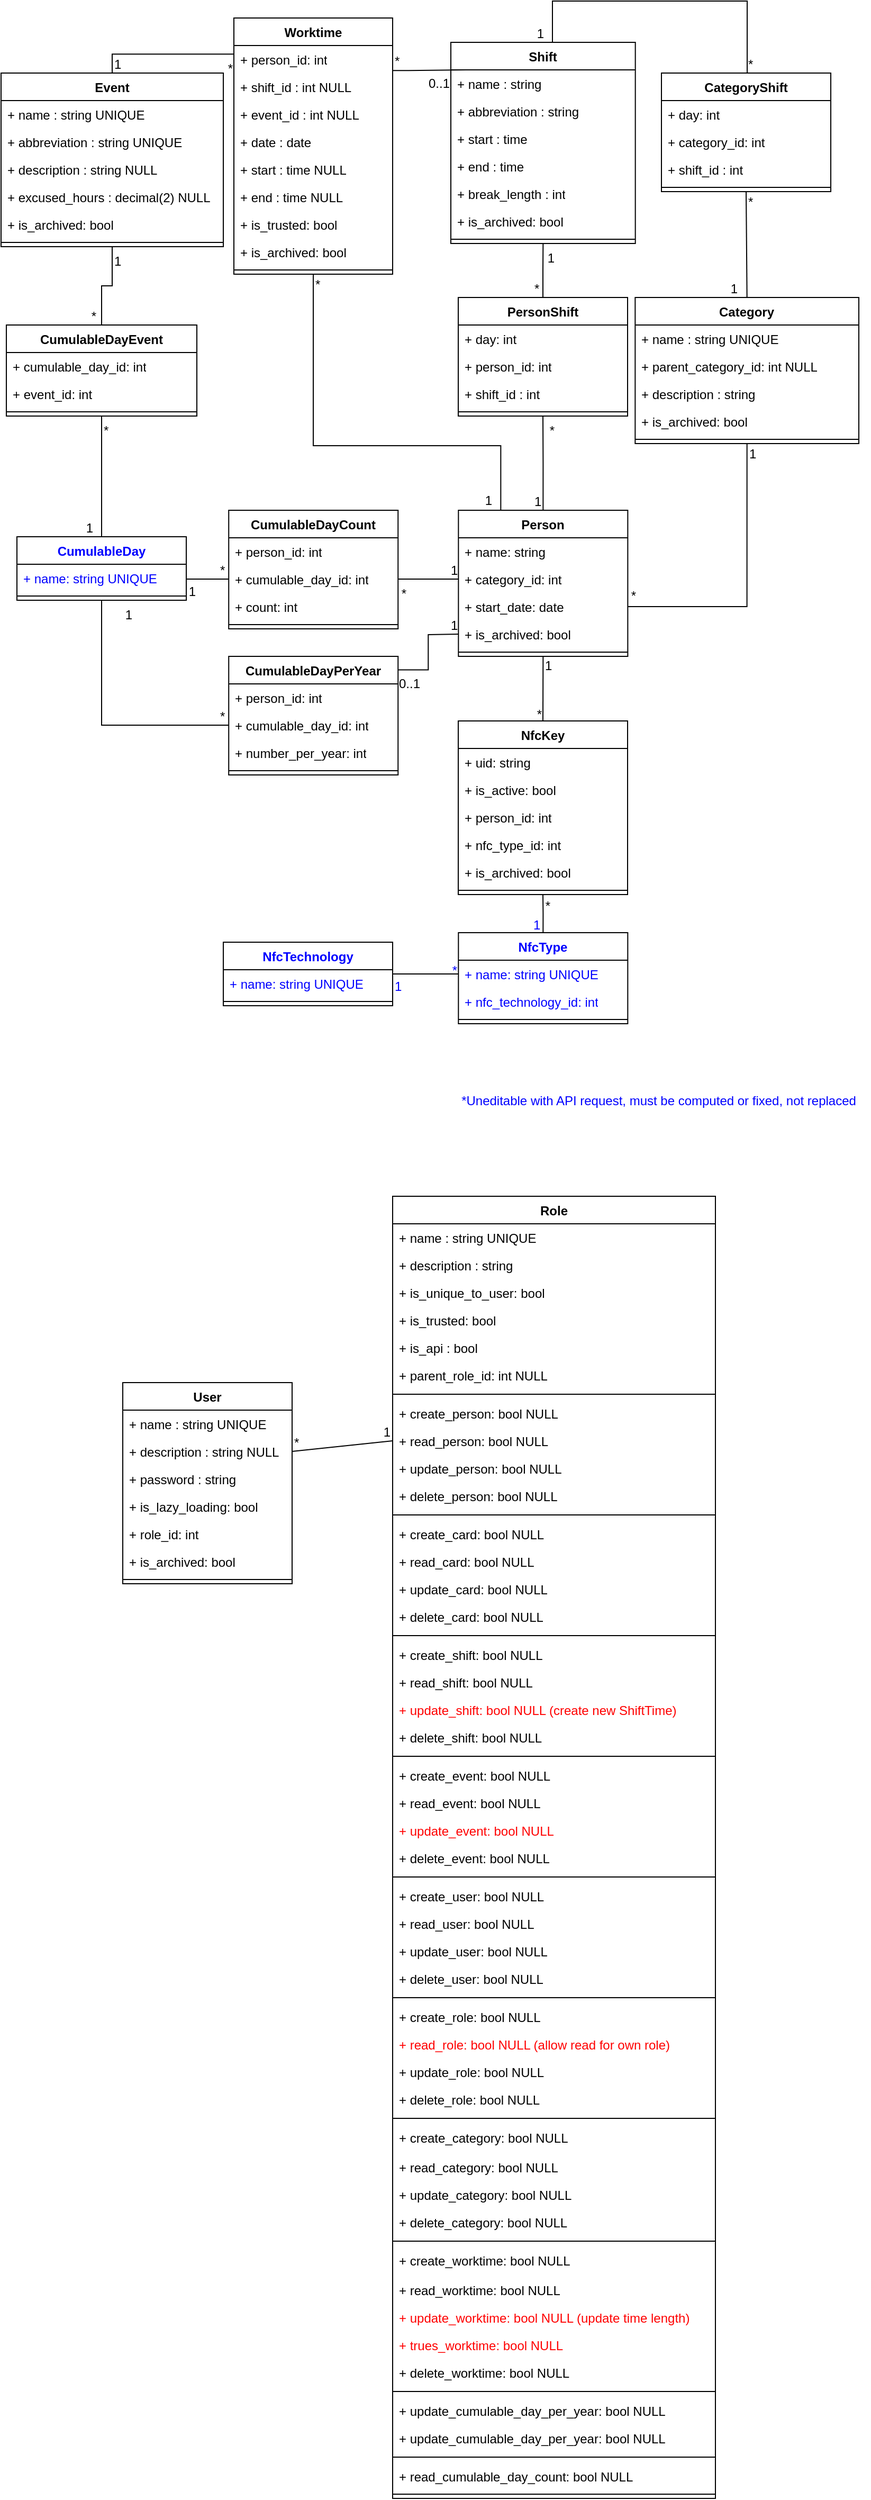 <mxfile version="24.4.8" type="github">
  <diagram name="Page-1" id="efa7a0a1-bf9b-a30e-e6df-94a7791c09e9">
    <mxGraphModel dx="1393" dy="766" grid="1" gridSize="10" guides="1" tooltips="1" connect="1" arrows="1" fold="1" page="1" pageScale="1" pageWidth="826" pageHeight="1169" background="none" math="0" shadow="0">
      <root>
        <mxCell id="0" />
        <mxCell id="1" parent="0" />
        <mxCell id="KDd4eSBWKSHy57C9hywJ-114" value="Person" style="swimlane;fontStyle=1;align=center;verticalAlign=top;childLayout=stackLayout;horizontal=1;startSize=26;horizontalStack=0;resizeParent=1;resizeParentMax=0;resizeLast=0;collapsible=1;marginBottom=0;whiteSpace=wrap;html=1;" parent="1" vertex="1">
          <mxGeometry x="437.17" y="521" width="160" height="138" as="geometry" />
        </mxCell>
        <mxCell id="KDd4eSBWKSHy57C9hywJ-115" value="+ name: string" style="text;strokeColor=none;fillColor=none;align=left;verticalAlign=top;spacingLeft=4;spacingRight=4;overflow=hidden;rotatable=0;points=[[0,0.5],[1,0.5]];portConstraint=eastwest;whiteSpace=wrap;html=1;" parent="KDd4eSBWKSHy57C9hywJ-114" vertex="1">
          <mxGeometry y="26" width="160" height="26" as="geometry" />
        </mxCell>
        <mxCell id="KDd4eSBWKSHy57C9hywJ-119" value="+ category_id: int" style="text;strokeColor=none;fillColor=none;align=left;verticalAlign=top;spacingLeft=4;spacingRight=4;overflow=hidden;rotatable=0;points=[[0,0.5],[1,0.5]];portConstraint=eastwest;whiteSpace=wrap;html=1;" parent="KDd4eSBWKSHy57C9hywJ-114" vertex="1">
          <mxGeometry y="52" width="160" height="26" as="geometry" />
        </mxCell>
        <mxCell id="Dw0zCbdRvmjCRuqw88a7-30" value="+ start_date&lt;span style=&quot;background-color: initial;&quot;&gt;: date&lt;/span&gt;" style="text;strokeColor=none;fillColor=none;align=left;verticalAlign=top;spacingLeft=4;spacingRight=4;overflow=hidden;rotatable=0;points=[[0,0.5],[1,0.5]];portConstraint=eastwest;whiteSpace=wrap;html=1;" parent="KDd4eSBWKSHy57C9hywJ-114" vertex="1">
          <mxGeometry y="78" width="160" height="26" as="geometry" />
        </mxCell>
        <mxCell id="3UOK9SlCf_P0690gxyC4-6" value="+ is_archived: bool" style="text;strokeColor=none;fillColor=none;align=left;verticalAlign=top;spacingLeft=4;spacingRight=4;overflow=hidden;rotatable=0;points=[[0,0.5],[1,0.5]];portConstraint=eastwest;whiteSpace=wrap;html=1;" parent="KDd4eSBWKSHy57C9hywJ-114" vertex="1">
          <mxGeometry y="104" width="160" height="26" as="geometry" />
        </mxCell>
        <mxCell id="KDd4eSBWKSHy57C9hywJ-116" value="" style="line;strokeWidth=1;fillColor=none;align=left;verticalAlign=middle;spacingTop=-1;spacingLeft=3;spacingRight=3;rotatable=0;labelPosition=right;points=[];portConstraint=eastwest;strokeColor=inherit;" parent="KDd4eSBWKSHy57C9hywJ-114" vertex="1">
          <mxGeometry y="130" width="160" height="8" as="geometry" />
        </mxCell>
        <mxCell id="Dw0zCbdRvmjCRuqw88a7-7" value="Role" style="swimlane;fontStyle=1;align=center;verticalAlign=top;childLayout=stackLayout;horizontal=1;startSize=26;horizontalStack=0;resizeParent=1;resizeParentMax=0;resizeLast=0;collapsible=1;marginBottom=0;whiteSpace=wrap;html=1;" parent="1" vertex="1">
          <mxGeometry x="375" y="1169" width="305" height="1230" as="geometry" />
        </mxCell>
        <mxCell id="Dw0zCbdRvmjCRuqw88a7-8" value="+ name : string UNIQUE" style="text;strokeColor=none;fillColor=none;align=left;verticalAlign=top;spacingLeft=4;spacingRight=4;overflow=hidden;rotatable=0;points=[[0,0.5],[1,0.5]];portConstraint=eastwest;whiteSpace=wrap;html=1;" parent="Dw0zCbdRvmjCRuqw88a7-7" vertex="1">
          <mxGeometry y="26" width="305" height="26" as="geometry" />
        </mxCell>
        <mxCell id="Dw0zCbdRvmjCRuqw88a7-24" value="+ description : string" style="text;strokeColor=none;fillColor=none;align=left;verticalAlign=top;spacingLeft=4;spacingRight=4;overflow=hidden;rotatable=0;points=[[0,0.5],[1,0.5]];portConstraint=eastwest;whiteSpace=wrap;html=1;" parent="Dw0zCbdRvmjCRuqw88a7-7" vertex="1">
          <mxGeometry y="52" width="305" height="26" as="geometry" />
        </mxCell>
        <mxCell id="bWnxXTvACTpE0UjuXS7r-1" value="+ is_unique_to_user&lt;span style=&quot;background-color: initial;&quot;&gt;: bool&lt;/span&gt;" style="text;strokeColor=none;fillColor=none;align=left;verticalAlign=top;spacingLeft=4;spacingRight=4;overflow=hidden;rotatable=0;points=[[0,0.5],[1,0.5]];portConstraint=eastwest;whiteSpace=wrap;html=1;" vertex="1" parent="Dw0zCbdRvmjCRuqw88a7-7">
          <mxGeometry y="78" width="305" height="26" as="geometry" />
        </mxCell>
        <mxCell id="cEJkaudLO_2ttOXW4UQ3-17" value="+ is_trusted: bool" style="text;strokeColor=none;fillColor=none;align=left;verticalAlign=top;spacingLeft=4;spacingRight=4;overflow=hidden;rotatable=0;points=[[0,0.5],[1,0.5]];portConstraint=eastwest;whiteSpace=wrap;html=1;" parent="Dw0zCbdRvmjCRuqw88a7-7" vertex="1">
          <mxGeometry y="104" width="305" height="26" as="geometry" />
        </mxCell>
        <mxCell id="3UOK9SlCf_P0690gxyC4-4" value="+ is_api : bool" style="text;strokeColor=none;fillColor=none;align=left;verticalAlign=top;spacingLeft=4;spacingRight=4;overflow=hidden;rotatable=0;points=[[0,0.5],[1,0.5]];portConstraint=eastwest;whiteSpace=wrap;html=1;" parent="Dw0zCbdRvmjCRuqw88a7-7" vertex="1">
          <mxGeometry y="130" width="305" height="26" as="geometry" />
        </mxCell>
        <mxCell id="cEJkaudLO_2ttOXW4UQ3-18" value="+ parent_role_id: int NULL" style="text;strokeColor=none;fillColor=none;align=left;verticalAlign=top;spacingLeft=4;spacingRight=4;overflow=hidden;rotatable=0;points=[[0,0.5],[1,0.5]];portConstraint=eastwest;whiteSpace=wrap;html=1;" parent="Dw0zCbdRvmjCRuqw88a7-7" vertex="1">
          <mxGeometry y="156" width="305" height="26" as="geometry" />
        </mxCell>
        <mxCell id="FETF49l0qp8AEG73kz_D-2" value="" style="line;strokeWidth=1;rotatable=0;dashed=0;labelPosition=right;align=left;verticalAlign=middle;spacingTop=0;spacingLeft=6;points=[];portConstraint=eastwest;" parent="Dw0zCbdRvmjCRuqw88a7-7" vertex="1">
          <mxGeometry y="182" width="305" height="10" as="geometry" />
        </mxCell>
        <mxCell id="Dw0zCbdRvmjCRuqw88a7-12" value="+ create_person: bool NULL" style="text;strokeColor=none;fillColor=none;align=left;verticalAlign=top;spacingLeft=4;spacingRight=4;overflow=hidden;rotatable=0;points=[[0,0.5],[1,0.5]];portConstraint=eastwest;whiteSpace=wrap;html=1;" parent="Dw0zCbdRvmjCRuqw88a7-7" vertex="1">
          <mxGeometry y="192" width="305" height="26" as="geometry" />
        </mxCell>
        <mxCell id="Dw0zCbdRvmjCRuqw88a7-9" value="+ read_person: bool&amp;nbsp;NULL" style="text;strokeColor=none;fillColor=none;align=left;verticalAlign=top;spacingLeft=4;spacingRight=4;overflow=hidden;rotatable=0;points=[[0,0.5],[1,0.5]];portConstraint=eastwest;whiteSpace=wrap;html=1;" parent="Dw0zCbdRvmjCRuqw88a7-7" vertex="1">
          <mxGeometry y="218" width="305" height="26" as="geometry" />
        </mxCell>
        <mxCell id="Dw0zCbdRvmjCRuqw88a7-13" value="&lt;font color=&quot;#000000&quot;&gt;+ update_person: bool&amp;nbsp;NULL&lt;/font&gt;" style="text;strokeColor=none;fillColor=none;align=left;verticalAlign=top;spacingLeft=4;spacingRight=4;overflow=hidden;rotatable=0;points=[[0,0.5],[1,0.5]];portConstraint=eastwest;whiteSpace=wrap;html=1;fontColor=#FF0000;" parent="Dw0zCbdRvmjCRuqw88a7-7" vertex="1">
          <mxGeometry y="244" width="305" height="26" as="geometry" />
        </mxCell>
        <mxCell id="Dw0zCbdRvmjCRuqw88a7-14" value="+ delete_person: bool&amp;nbsp;NULL" style="text;strokeColor=none;fillColor=none;align=left;verticalAlign=top;spacingLeft=4;spacingRight=4;overflow=hidden;rotatable=0;points=[[0,0.5],[1,0.5]];portConstraint=eastwest;whiteSpace=wrap;html=1;" parent="Dw0zCbdRvmjCRuqw88a7-7" vertex="1">
          <mxGeometry y="270" width="305" height="26" as="geometry" />
        </mxCell>
        <mxCell id="FETF49l0qp8AEG73kz_D-1" value="" style="line;strokeWidth=1;rotatable=0;dashed=0;labelPosition=right;align=left;verticalAlign=middle;spacingTop=0;spacingLeft=6;points=[];portConstraint=eastwest;" parent="Dw0zCbdRvmjCRuqw88a7-7" vertex="1">
          <mxGeometry y="296" width="305" height="10" as="geometry" />
        </mxCell>
        <mxCell id="Dw0zCbdRvmjCRuqw88a7-17" value="+ create_card: bool&amp;nbsp;NULL" style="text;strokeColor=none;fillColor=none;align=left;verticalAlign=top;spacingLeft=4;spacingRight=4;overflow=hidden;rotatable=0;points=[[0,0.5],[1,0.5]];portConstraint=eastwest;whiteSpace=wrap;html=1;" parent="Dw0zCbdRvmjCRuqw88a7-7" vertex="1">
          <mxGeometry y="306" width="305" height="26" as="geometry" />
        </mxCell>
        <mxCell id="Dw0zCbdRvmjCRuqw88a7-15" value="+ read_card: bool&amp;nbsp;NULL" style="text;strokeColor=none;fillColor=none;align=left;verticalAlign=top;spacingLeft=4;spacingRight=4;overflow=hidden;rotatable=0;points=[[0,0.5],[1,0.5]];portConstraint=eastwest;whiteSpace=wrap;html=1;" parent="Dw0zCbdRvmjCRuqw88a7-7" vertex="1">
          <mxGeometry y="332" width="305" height="26" as="geometry" />
        </mxCell>
        <mxCell id="cEJkaudLO_2ttOXW4UQ3-16" value="+ update_card: bool&amp;nbsp;NULL" style="text;strokeColor=none;fillColor=none;align=left;verticalAlign=top;spacingLeft=4;spacingRight=4;overflow=hidden;rotatable=0;points=[[0,0.5],[1,0.5]];portConstraint=eastwest;whiteSpace=wrap;html=1;" parent="Dw0zCbdRvmjCRuqw88a7-7" vertex="1">
          <mxGeometry y="358" width="305" height="26" as="geometry" />
        </mxCell>
        <mxCell id="JtTy1nFvj0Ig1FGTecCa-1" value="+ delete_card: bool&amp;nbsp;NULL" style="text;strokeColor=none;fillColor=none;align=left;verticalAlign=top;spacingLeft=4;spacingRight=4;overflow=hidden;rotatable=0;points=[[0,0.5],[1,0.5]];portConstraint=eastwest;whiteSpace=wrap;html=1;" parent="Dw0zCbdRvmjCRuqw88a7-7" vertex="1">
          <mxGeometry y="384" width="305" height="26" as="geometry" />
        </mxCell>
        <mxCell id="FETF49l0qp8AEG73kz_D-3" value="" style="line;strokeWidth=1;rotatable=0;dashed=0;labelPosition=right;align=left;verticalAlign=middle;spacingTop=0;spacingLeft=6;points=[];portConstraint=eastwest;" parent="Dw0zCbdRvmjCRuqw88a7-7" vertex="1">
          <mxGeometry y="410" width="305" height="10" as="geometry" />
        </mxCell>
        <mxCell id="Dw0zCbdRvmjCRuqw88a7-18" value="+ create_shift: bool&amp;nbsp;NULL" style="text;strokeColor=none;fillColor=none;align=left;verticalAlign=top;spacingLeft=4;spacingRight=4;overflow=hidden;rotatable=0;points=[[0,0.5],[1,0.5]];portConstraint=eastwest;whiteSpace=wrap;html=1;" parent="Dw0zCbdRvmjCRuqw88a7-7" vertex="1">
          <mxGeometry y="420" width="305" height="26" as="geometry" />
        </mxCell>
        <mxCell id="cEJkaudLO_2ttOXW4UQ3-1" value="+ read_shift: bool&amp;nbsp;NULL" style="text;strokeColor=none;fillColor=none;align=left;verticalAlign=top;spacingLeft=4;spacingRight=4;overflow=hidden;rotatable=0;points=[[0,0.5],[1,0.5]];portConstraint=eastwest;whiteSpace=wrap;html=1;" parent="Dw0zCbdRvmjCRuqw88a7-7" vertex="1">
          <mxGeometry y="446" width="305" height="26" as="geometry" />
        </mxCell>
        <mxCell id="cEJkaudLO_2ttOXW4UQ3-2" value="+ update_shift: bool&amp;nbsp;NULL (create new ShiftTime)" style="text;strokeColor=none;fillColor=none;align=left;verticalAlign=top;spacingLeft=4;spacingRight=4;overflow=hidden;rotatable=0;points=[[0,0.5],[1,0.5]];portConstraint=eastwest;whiteSpace=wrap;html=1;fontColor=#FF0000;" parent="Dw0zCbdRvmjCRuqw88a7-7" vertex="1">
          <mxGeometry y="472" width="305" height="26" as="geometry" />
        </mxCell>
        <mxCell id="cEJkaudLO_2ttOXW4UQ3-3" value="+ delete_shift: bool&amp;nbsp;NULL" style="text;strokeColor=none;fillColor=none;align=left;verticalAlign=top;spacingLeft=4;spacingRight=4;overflow=hidden;rotatable=0;points=[[0,0.5],[1,0.5]];portConstraint=eastwest;whiteSpace=wrap;html=1;" parent="Dw0zCbdRvmjCRuqw88a7-7" vertex="1">
          <mxGeometry y="498" width="305" height="26" as="geometry" />
        </mxCell>
        <mxCell id="FETF49l0qp8AEG73kz_D-4" value="" style="line;strokeWidth=1;rotatable=0;dashed=0;labelPosition=right;align=left;verticalAlign=middle;spacingTop=0;spacingLeft=6;points=[];portConstraint=eastwest;" parent="Dw0zCbdRvmjCRuqw88a7-7" vertex="1">
          <mxGeometry y="524" width="305" height="10" as="geometry" />
        </mxCell>
        <mxCell id="Dw0zCbdRvmjCRuqw88a7-19" value="+ create_event: bool&amp;nbsp;NULL" style="text;strokeColor=none;fillColor=none;align=left;verticalAlign=top;spacingLeft=4;spacingRight=4;overflow=hidden;rotatable=0;points=[[0,0.5],[1,0.5]];portConstraint=eastwest;whiteSpace=wrap;html=1;" parent="Dw0zCbdRvmjCRuqw88a7-7" vertex="1">
          <mxGeometry y="534" width="305" height="26" as="geometry" />
        </mxCell>
        <mxCell id="cEJkaudLO_2ttOXW4UQ3-4" value="+ read_event: bool&amp;nbsp;NULL" style="text;strokeColor=none;fillColor=none;align=left;verticalAlign=top;spacingLeft=4;spacingRight=4;overflow=hidden;rotatable=0;points=[[0,0.5],[1,0.5]];portConstraint=eastwest;whiteSpace=wrap;html=1;" parent="Dw0zCbdRvmjCRuqw88a7-7" vertex="1">
          <mxGeometry y="560" width="305" height="26" as="geometry" />
        </mxCell>
        <mxCell id="cEJkaudLO_2ttOXW4UQ3-5" value="+ update_event: bool&amp;nbsp;NULL" style="text;strokeColor=none;fillColor=none;align=left;verticalAlign=top;spacingLeft=4;spacingRight=4;overflow=hidden;rotatable=0;points=[[0,0.5],[1,0.5]];portConstraint=eastwest;whiteSpace=wrap;html=1;fontColor=#FF0000;" parent="Dw0zCbdRvmjCRuqw88a7-7" vertex="1">
          <mxGeometry y="586" width="305" height="26" as="geometry" />
        </mxCell>
        <mxCell id="cEJkaudLO_2ttOXW4UQ3-6" value="+ delete_event: bool&amp;nbsp;NULL" style="text;strokeColor=none;fillColor=none;align=left;verticalAlign=top;spacingLeft=4;spacingRight=4;overflow=hidden;rotatable=0;points=[[0,0.5],[1,0.5]];portConstraint=eastwest;whiteSpace=wrap;html=1;" parent="Dw0zCbdRvmjCRuqw88a7-7" vertex="1">
          <mxGeometry y="612" width="305" height="26" as="geometry" />
        </mxCell>
        <mxCell id="FETF49l0qp8AEG73kz_D-5" value="" style="line;strokeWidth=1;rotatable=0;dashed=0;labelPosition=right;align=left;verticalAlign=middle;spacingTop=0;spacingLeft=6;points=[];portConstraint=eastwest;" parent="Dw0zCbdRvmjCRuqw88a7-7" vertex="1">
          <mxGeometry y="638" width="305" height="10" as="geometry" />
        </mxCell>
        <mxCell id="Dw0zCbdRvmjCRuqw88a7-20" value="+ create_user: bool&amp;nbsp;NULL" style="text;strokeColor=none;fillColor=none;align=left;verticalAlign=top;spacingLeft=4;spacingRight=4;overflow=hidden;rotatable=0;points=[[0,0.5],[1,0.5]];portConstraint=eastwest;whiteSpace=wrap;html=1;" parent="Dw0zCbdRvmjCRuqw88a7-7" vertex="1">
          <mxGeometry y="648" width="305" height="26" as="geometry" />
        </mxCell>
        <mxCell id="cEJkaudLO_2ttOXW4UQ3-7" value="+ read_user: bool&amp;nbsp;NULL" style="text;strokeColor=none;fillColor=none;align=left;verticalAlign=top;spacingLeft=4;spacingRight=4;overflow=hidden;rotatable=0;points=[[0,0.5],[1,0.5]];portConstraint=eastwest;whiteSpace=wrap;html=1;" parent="Dw0zCbdRvmjCRuqw88a7-7" vertex="1">
          <mxGeometry y="674" width="305" height="26" as="geometry" />
        </mxCell>
        <mxCell id="cEJkaudLO_2ttOXW4UQ3-8" value="+ update_user: bool&amp;nbsp;NULL" style="text;strokeColor=none;fillColor=none;align=left;verticalAlign=top;spacingLeft=4;spacingRight=4;overflow=hidden;rotatable=0;points=[[0,0.5],[1,0.5]];portConstraint=eastwest;whiteSpace=wrap;html=1;" parent="Dw0zCbdRvmjCRuqw88a7-7" vertex="1">
          <mxGeometry y="700" width="305" height="26" as="geometry" />
        </mxCell>
        <mxCell id="cEJkaudLO_2ttOXW4UQ3-9" value="+ delete_user: bool&amp;nbsp;NULL" style="text;strokeColor=none;fillColor=none;align=left;verticalAlign=top;spacingLeft=4;spacingRight=4;overflow=hidden;rotatable=0;points=[[0,0.5],[1,0.5]];portConstraint=eastwest;whiteSpace=wrap;html=1;" parent="Dw0zCbdRvmjCRuqw88a7-7" vertex="1">
          <mxGeometry y="726" width="305" height="26" as="geometry" />
        </mxCell>
        <mxCell id="FETF49l0qp8AEG73kz_D-6" value="" style="line;strokeWidth=1;rotatable=0;dashed=0;labelPosition=right;align=left;verticalAlign=middle;spacingTop=0;spacingLeft=6;points=[];portConstraint=eastwest;" parent="Dw0zCbdRvmjCRuqw88a7-7" vertex="1">
          <mxGeometry y="752" width="305" height="10" as="geometry" />
        </mxCell>
        <mxCell id="Dw0zCbdRvmjCRuqw88a7-21" value="+ create_role: bool&amp;nbsp;NULL" style="text;strokeColor=none;fillColor=none;align=left;verticalAlign=top;spacingLeft=4;spacingRight=4;overflow=hidden;rotatable=0;points=[[0,0.5],[1,0.5]];portConstraint=eastwest;whiteSpace=wrap;html=1;" parent="Dw0zCbdRvmjCRuqw88a7-7" vertex="1">
          <mxGeometry y="762" width="305" height="26" as="geometry" />
        </mxCell>
        <mxCell id="cEJkaudLO_2ttOXW4UQ3-10" value="+ read_role: bool&amp;nbsp;NULL (allow read for own role)" style="text;strokeColor=none;fillColor=none;align=left;verticalAlign=top;spacingLeft=4;spacingRight=4;overflow=hidden;rotatable=0;points=[[0,0.5],[1,0.5]];portConstraint=eastwest;whiteSpace=wrap;html=1;fontColor=#FF0000;" parent="Dw0zCbdRvmjCRuqw88a7-7" vertex="1">
          <mxGeometry y="788" width="305" height="26" as="geometry" />
        </mxCell>
        <mxCell id="cEJkaudLO_2ttOXW4UQ3-14" value="+ update_role: bool&amp;nbsp;NULL" style="text;strokeColor=none;fillColor=none;align=left;verticalAlign=top;spacingLeft=4;spacingRight=4;overflow=hidden;rotatable=0;points=[[0,0.5],[1,0.5]];portConstraint=eastwest;whiteSpace=wrap;html=1;" parent="Dw0zCbdRvmjCRuqw88a7-7" vertex="1">
          <mxGeometry y="814" width="305" height="26" as="geometry" />
        </mxCell>
        <mxCell id="cEJkaudLO_2ttOXW4UQ3-12" value="+ delete_role: bool&amp;nbsp;NULL" style="text;strokeColor=none;fillColor=none;align=left;verticalAlign=top;spacingLeft=4;spacingRight=4;overflow=hidden;rotatable=0;points=[[0,0.5],[1,0.5]];portConstraint=eastwest;whiteSpace=wrap;html=1;" parent="Dw0zCbdRvmjCRuqw88a7-7" vertex="1">
          <mxGeometry y="840" width="305" height="26" as="geometry" />
        </mxCell>
        <mxCell id="FETF49l0qp8AEG73kz_D-7" value="" style="line;strokeWidth=1;rotatable=0;dashed=0;labelPosition=right;align=left;verticalAlign=middle;spacingTop=0;spacingLeft=6;points=[];portConstraint=eastwest;" parent="Dw0zCbdRvmjCRuqw88a7-7" vertex="1">
          <mxGeometry y="866" width="305" height="10" as="geometry" />
        </mxCell>
        <mxCell id="Dw0zCbdRvmjCRuqw88a7-22" value="+ create_category: bool&amp;nbsp;NULL" style="text;strokeColor=none;fillColor=none;align=left;verticalAlign=top;spacingLeft=4;spacingRight=4;overflow=hidden;rotatable=0;points=[[0,0.5],[1,0.5]];portConstraint=eastwest;whiteSpace=wrap;html=1;" parent="Dw0zCbdRvmjCRuqw88a7-7" vertex="1">
          <mxGeometry y="876" width="305" height="28" as="geometry" />
        </mxCell>
        <mxCell id="cEJkaudLO_2ttOXW4UQ3-13" value="+ read_category: bool&amp;nbsp;NULL" style="text;strokeColor=none;fillColor=none;align=left;verticalAlign=top;spacingLeft=4;spacingRight=4;overflow=hidden;rotatable=0;points=[[0,0.5],[1,0.5]];portConstraint=eastwest;whiteSpace=wrap;html=1;" parent="Dw0zCbdRvmjCRuqw88a7-7" vertex="1">
          <mxGeometry y="904" width="305" height="26" as="geometry" />
        </mxCell>
        <mxCell id="cEJkaudLO_2ttOXW4UQ3-11" value="+ update_category: bool&amp;nbsp;NULL" style="text;strokeColor=none;fillColor=none;align=left;verticalAlign=top;spacingLeft=4;spacingRight=4;overflow=hidden;rotatable=0;points=[[0,0.5],[1,0.5]];portConstraint=eastwest;whiteSpace=wrap;html=1;" parent="Dw0zCbdRvmjCRuqw88a7-7" vertex="1">
          <mxGeometry y="930" width="305" height="26" as="geometry" />
        </mxCell>
        <mxCell id="cEJkaudLO_2ttOXW4UQ3-15" value="+ delete_category: bool&amp;nbsp;NULL" style="text;strokeColor=none;fillColor=none;align=left;verticalAlign=top;spacingLeft=4;spacingRight=4;overflow=hidden;rotatable=0;points=[[0,0.5],[1,0.5]];portConstraint=eastwest;whiteSpace=wrap;html=1;" parent="Dw0zCbdRvmjCRuqw88a7-7" vertex="1">
          <mxGeometry y="956" width="305" height="26" as="geometry" />
        </mxCell>
        <mxCell id="FETF49l0qp8AEG73kz_D-8" value="" style="line;strokeWidth=1;rotatable=0;dashed=0;labelPosition=right;align=left;verticalAlign=middle;spacingTop=0;spacingLeft=6;points=[];portConstraint=eastwest;" parent="Dw0zCbdRvmjCRuqw88a7-7" vertex="1">
          <mxGeometry y="982" width="305" height="10" as="geometry" />
        </mxCell>
        <mxCell id="cEJkaudLO_2ttOXW4UQ3-76" value="+ create_worktime: bool&amp;nbsp;NULL" style="text;strokeColor=none;fillColor=none;align=left;verticalAlign=top;spacingLeft=4;spacingRight=4;overflow=hidden;rotatable=0;points=[[0,0.5],[1,0.5]];portConstraint=eastwest;whiteSpace=wrap;html=1;" parent="Dw0zCbdRvmjCRuqw88a7-7" vertex="1">
          <mxGeometry y="992" width="305" height="28" as="geometry" />
        </mxCell>
        <mxCell id="cEJkaudLO_2ttOXW4UQ3-77" value="+ read_worktime: bool&amp;nbsp;NULL" style="text;strokeColor=none;fillColor=none;align=left;verticalAlign=top;spacingLeft=4;spacingRight=4;overflow=hidden;rotatable=0;points=[[0,0.5],[1,0.5]];portConstraint=eastwest;whiteSpace=wrap;html=1;" parent="Dw0zCbdRvmjCRuqw88a7-7" vertex="1">
          <mxGeometry y="1020" width="305" height="26" as="geometry" />
        </mxCell>
        <mxCell id="cEJkaudLO_2ttOXW4UQ3-78" value="+ update_worktime: bool&amp;nbsp;NULL (update time length)" style="text;strokeColor=none;fillColor=none;align=left;verticalAlign=top;spacingLeft=4;spacingRight=4;overflow=hidden;rotatable=0;points=[[0,0.5],[1,0.5]];portConstraint=eastwest;whiteSpace=wrap;html=1;fontColor=#FF0000;" parent="Dw0zCbdRvmjCRuqw88a7-7" vertex="1">
          <mxGeometry y="1046" width="305" height="26" as="geometry" />
        </mxCell>
        <mxCell id="yJ4XH9xO3aI0879SZuxc-4" value="+ trues_worktime: bool&amp;nbsp;NULL" style="text;strokeColor=none;fillColor=none;align=left;verticalAlign=top;spacingLeft=4;spacingRight=4;overflow=hidden;rotatable=0;points=[[0,0.5],[1,0.5]];portConstraint=eastwest;whiteSpace=wrap;html=1;fontColor=#FF0000;" parent="Dw0zCbdRvmjCRuqw88a7-7" vertex="1">
          <mxGeometry y="1072" width="305" height="26" as="geometry" />
        </mxCell>
        <mxCell id="cEJkaudLO_2ttOXW4UQ3-79" value="+ delete_worktime: bool&amp;nbsp;NULL" style="text;strokeColor=none;fillColor=none;align=left;verticalAlign=top;spacingLeft=4;spacingRight=4;overflow=hidden;rotatable=0;points=[[0,0.5],[1,0.5]];portConstraint=eastwest;whiteSpace=wrap;html=1;" parent="Dw0zCbdRvmjCRuqw88a7-7" vertex="1">
          <mxGeometry y="1098" width="305" height="26" as="geometry" />
        </mxCell>
        <mxCell id="FETF49l0qp8AEG73kz_D-9" value="" style="line;strokeWidth=1;rotatable=0;dashed=0;labelPosition=right;align=left;verticalAlign=middle;spacingTop=0;spacingLeft=6;points=[];portConstraint=eastwest;" parent="Dw0zCbdRvmjCRuqw88a7-7" vertex="1">
          <mxGeometry y="1124" width="305" height="10" as="geometry" />
        </mxCell>
        <mxCell id="FETF49l0qp8AEG73kz_D-12" value="+ update_cumulable_day_per_year: bool&amp;nbsp;NULL" style="text;strokeColor=none;fillColor=none;align=left;verticalAlign=top;spacingLeft=4;spacingRight=4;overflow=hidden;rotatable=0;points=[[0,0.5],[1,0.5]];portConstraint=eastwest;whiteSpace=wrap;html=1;fontColor=#000000;" parent="Dw0zCbdRvmjCRuqw88a7-7" vertex="1">
          <mxGeometry y="1134" width="305" height="26" as="geometry" />
        </mxCell>
        <mxCell id="FETF49l0qp8AEG73kz_D-11" value="+ update_cumulable_day_per_year: bool&amp;nbsp;NULL" style="text;strokeColor=none;fillColor=none;align=left;verticalAlign=top;spacingLeft=4;spacingRight=4;overflow=hidden;rotatable=0;points=[[0,0.5],[1,0.5]];portConstraint=eastwest;whiteSpace=wrap;html=1;fontColor=#000000;" parent="Dw0zCbdRvmjCRuqw88a7-7" vertex="1">
          <mxGeometry y="1160" width="305" height="26" as="geometry" />
        </mxCell>
        <mxCell id="FETF49l0qp8AEG73kz_D-13" value="" style="line;strokeWidth=1;rotatable=0;dashed=0;labelPosition=right;align=left;verticalAlign=middle;spacingTop=0;spacingLeft=6;points=[];portConstraint=eastwest;" parent="Dw0zCbdRvmjCRuqw88a7-7" vertex="1">
          <mxGeometry y="1186" width="305" height="10" as="geometry" />
        </mxCell>
        <mxCell id="FETF49l0qp8AEG73kz_D-15" value="+ read_cumulable_day_count: bool&amp;nbsp;NULL" style="text;strokeColor=none;fillColor=none;align=left;verticalAlign=top;spacingLeft=4;spacingRight=4;overflow=hidden;rotatable=0;points=[[0,0.5],[1,0.5]];portConstraint=eastwest;whiteSpace=wrap;html=1;" parent="Dw0zCbdRvmjCRuqw88a7-7" vertex="1">
          <mxGeometry y="1196" width="305" height="26" as="geometry" />
        </mxCell>
        <mxCell id="Dw0zCbdRvmjCRuqw88a7-10" value="" style="line;strokeWidth=1;fillColor=none;align=left;verticalAlign=middle;spacingTop=-1;spacingLeft=3;spacingRight=3;rotatable=0;labelPosition=right;points=[];portConstraint=eastwest;strokeColor=inherit;" parent="Dw0zCbdRvmjCRuqw88a7-7" vertex="1">
          <mxGeometry y="1222" width="305" height="8" as="geometry" />
        </mxCell>
        <mxCell id="Dw0zCbdRvmjCRuqw88a7-25" value="Category" style="swimlane;fontStyle=1;align=center;verticalAlign=top;childLayout=stackLayout;horizontal=1;startSize=26;horizontalStack=0;resizeParent=1;resizeParentMax=0;resizeLast=0;collapsible=1;marginBottom=0;whiteSpace=wrap;html=1;" parent="1" vertex="1">
          <mxGeometry x="604.17" y="320" width="211.33" height="138" as="geometry" />
        </mxCell>
        <mxCell id="Dw0zCbdRvmjCRuqw88a7-26" value="+ name : string UNIQUE" style="text;strokeColor=none;fillColor=none;align=left;verticalAlign=top;spacingLeft=4;spacingRight=4;overflow=hidden;rotatable=0;points=[[0,0.5],[1,0.5]];portConstraint=eastwest;whiteSpace=wrap;html=1;" parent="Dw0zCbdRvmjCRuqw88a7-25" vertex="1">
          <mxGeometry y="26" width="211.33" height="26" as="geometry" />
        </mxCell>
        <mxCell id="TmOpPLNWKyzm4hikrWOH-1" value="+ parent_category_id: int NULL" style="text;strokeColor=none;fillColor=none;align=left;verticalAlign=top;spacingLeft=4;spacingRight=4;overflow=hidden;rotatable=0;points=[[0,0.5],[1,0.5]];portConstraint=eastwest;whiteSpace=wrap;html=1;" parent="Dw0zCbdRvmjCRuqw88a7-25" vertex="1">
          <mxGeometry y="52" width="211.33" height="26" as="geometry" />
        </mxCell>
        <mxCell id="Dw0zCbdRvmjCRuqw88a7-27" value="+ description : string" style="text;strokeColor=none;fillColor=none;align=left;verticalAlign=top;spacingLeft=4;spacingRight=4;overflow=hidden;rotatable=0;points=[[0,0.5],[1,0.5]];portConstraint=eastwest;whiteSpace=wrap;html=1;" parent="Dw0zCbdRvmjCRuqw88a7-25" vertex="1">
          <mxGeometry y="78" width="211.33" height="26" as="geometry" />
        </mxCell>
        <mxCell id="3UOK9SlCf_P0690gxyC4-15" value="+ is_archived: bool" style="text;strokeColor=none;fillColor=none;align=left;verticalAlign=top;spacingLeft=4;spacingRight=4;overflow=hidden;rotatable=0;points=[[0,0.5],[1,0.5]];portConstraint=eastwest;whiteSpace=wrap;html=1;" parent="Dw0zCbdRvmjCRuqw88a7-25" vertex="1">
          <mxGeometry y="104" width="211.33" height="26" as="geometry" />
        </mxCell>
        <mxCell id="Dw0zCbdRvmjCRuqw88a7-29" value="" style="line;strokeWidth=1;fillColor=none;align=left;verticalAlign=middle;spacingTop=-1;spacingLeft=3;spacingRight=3;rotatable=0;labelPosition=right;points=[];portConstraint=eastwest;strokeColor=inherit;" parent="Dw0zCbdRvmjCRuqw88a7-25" vertex="1">
          <mxGeometry y="130" width="211.33" height="8" as="geometry" />
        </mxCell>
        <mxCell id="cEJkaudLO_2ttOXW4UQ3-20" value="Worktime" style="swimlane;fontStyle=1;align=center;verticalAlign=top;childLayout=stackLayout;horizontal=1;startSize=26;horizontalStack=0;resizeParent=1;resizeParentMax=0;resizeLast=0;collapsible=1;marginBottom=0;whiteSpace=wrap;html=1;" parent="1" vertex="1">
          <mxGeometry x="225" y="56" width="150" height="242" as="geometry" />
        </mxCell>
        <mxCell id="cEJkaudLO_2ttOXW4UQ3-81" value="+ person_id: int" style="text;strokeColor=none;fillColor=none;align=left;verticalAlign=top;spacingLeft=4;spacingRight=4;overflow=hidden;rotatable=0;points=[[0,0.5],[1,0.5]];portConstraint=eastwest;whiteSpace=wrap;html=1;" parent="cEJkaudLO_2ttOXW4UQ3-20" vertex="1">
          <mxGeometry y="26" width="150" height="26" as="geometry" />
        </mxCell>
        <mxCell id="cEJkaudLO_2ttOXW4UQ3-59" value="+ shift_id : int NULL" style="text;strokeColor=none;fillColor=none;align=left;verticalAlign=top;spacingLeft=4;spacingRight=4;overflow=hidden;rotatable=0;points=[[0,0.5],[1,0.5]];portConstraint=eastwest;whiteSpace=wrap;html=1;" parent="cEJkaudLO_2ttOXW4UQ3-20" vertex="1">
          <mxGeometry y="52" width="150" height="26" as="geometry" />
        </mxCell>
        <mxCell id="cEJkaudLO_2ttOXW4UQ3-71" value="+ event_id : int NULL" style="text;strokeColor=none;fillColor=none;align=left;verticalAlign=top;spacingLeft=4;spacingRight=4;overflow=hidden;rotatable=0;points=[[0,0.5],[1,0.5]];portConstraint=eastwest;whiteSpace=wrap;html=1;" parent="cEJkaudLO_2ttOXW4UQ3-20" vertex="1">
          <mxGeometry y="78" width="150" height="26" as="geometry" />
        </mxCell>
        <mxCell id="cEJkaudLO_2ttOXW4UQ3-102" value="+ date : date&amp;nbsp;" style="text;strokeColor=none;fillColor=none;align=left;verticalAlign=top;spacingLeft=4;spacingRight=4;overflow=hidden;rotatable=0;points=[[0,0.5],[1,0.5]];portConstraint=eastwest;whiteSpace=wrap;html=1;" parent="cEJkaudLO_2ttOXW4UQ3-20" vertex="1">
          <mxGeometry y="104" width="150" height="26" as="geometry" />
        </mxCell>
        <mxCell id="cEJkaudLO_2ttOXW4UQ3-21" value="+ start : time NULL" style="text;strokeColor=none;fillColor=none;align=left;verticalAlign=top;spacingLeft=4;spacingRight=4;overflow=hidden;rotatable=0;points=[[0,0.5],[1,0.5]];portConstraint=eastwest;whiteSpace=wrap;html=1;" parent="cEJkaudLO_2ttOXW4UQ3-20" vertex="1">
          <mxGeometry y="130" width="150" height="26" as="geometry" />
        </mxCell>
        <mxCell id="cEJkaudLO_2ttOXW4UQ3-22" value="+ end : time&amp;nbsp;NULL" style="text;strokeColor=none;fillColor=none;align=left;verticalAlign=top;spacingLeft=4;spacingRight=4;overflow=hidden;rotatable=0;points=[[0,0.5],[1,0.5]];portConstraint=eastwest;whiteSpace=wrap;html=1;" parent="cEJkaudLO_2ttOXW4UQ3-20" vertex="1">
          <mxGeometry y="156" width="150" height="26" as="geometry" />
        </mxCell>
        <mxCell id="cEJkaudLO_2ttOXW4UQ3-37" value="+ is_trusted: bool" style="text;strokeColor=none;fillColor=none;align=left;verticalAlign=top;spacingLeft=4;spacingRight=4;overflow=hidden;rotatable=0;points=[[0,0.5],[1,0.5]];portConstraint=eastwest;whiteSpace=wrap;html=1;" parent="cEJkaudLO_2ttOXW4UQ3-20" vertex="1">
          <mxGeometry y="182" width="150" height="26" as="geometry" />
        </mxCell>
        <mxCell id="bbqJPbYRI-e5ldUm13_u-2" value="+ is_archived: bool" style="text;strokeColor=none;fillColor=none;align=left;verticalAlign=top;spacingLeft=4;spacingRight=4;overflow=hidden;rotatable=0;points=[[0,0.5],[1,0.5]];portConstraint=eastwest;whiteSpace=wrap;html=1;" parent="cEJkaudLO_2ttOXW4UQ3-20" vertex="1">
          <mxGeometry y="208" width="150" height="26" as="geometry" />
        </mxCell>
        <mxCell id="cEJkaudLO_2ttOXW4UQ3-24" value="" style="line;strokeWidth=1;fillColor=none;align=left;verticalAlign=middle;spacingTop=-1;spacingLeft=3;spacingRight=3;rotatable=0;labelPosition=right;points=[];portConstraint=eastwest;strokeColor=inherit;" parent="cEJkaudLO_2ttOXW4UQ3-20" vertex="1">
          <mxGeometry y="234" width="150" height="8" as="geometry" />
        </mxCell>
        <mxCell id="cEJkaudLO_2ttOXW4UQ3-31" value="Shift" style="swimlane;fontStyle=1;align=center;verticalAlign=top;childLayout=stackLayout;horizontal=1;startSize=26;horizontalStack=0;resizeParent=1;resizeParentMax=0;resizeLast=0;collapsible=1;marginBottom=0;whiteSpace=wrap;html=1;" parent="1" vertex="1">
          <mxGeometry x="430" y="79" width="174.33" height="190" as="geometry" />
        </mxCell>
        <mxCell id="cEJkaudLO_2ttOXW4UQ3-32" value="+ name : string" style="text;strokeColor=none;fillColor=none;align=left;verticalAlign=top;spacingLeft=4;spacingRight=4;overflow=hidden;rotatable=0;points=[[0,0.5],[1,0.5]];portConstraint=eastwest;whiteSpace=wrap;html=1;" parent="cEJkaudLO_2ttOXW4UQ3-31" vertex="1">
          <mxGeometry y="26" width="174.33" height="26" as="geometry" />
        </mxCell>
        <mxCell id="yJ4XH9xO3aI0879SZuxc-1" value="+ abbreviation : string" style="text;strokeColor=none;fillColor=none;align=left;verticalAlign=top;spacingLeft=4;spacingRight=4;overflow=hidden;rotatable=0;points=[[0,0.5],[1,0.5]];portConstraint=eastwest;whiteSpace=wrap;html=1;" parent="cEJkaudLO_2ttOXW4UQ3-31" vertex="1">
          <mxGeometry y="52" width="174.33" height="26" as="geometry" />
        </mxCell>
        <mxCell id="mGwYZUv4kKZZp3_qNT_s-1" value="+ start : time" style="text;strokeColor=none;fillColor=none;align=left;verticalAlign=top;spacingLeft=4;spacingRight=4;overflow=hidden;rotatable=0;points=[[0,0.5],[1,0.5]];portConstraint=eastwest;whiteSpace=wrap;html=1;" parent="cEJkaudLO_2ttOXW4UQ3-31" vertex="1">
          <mxGeometry y="78" width="174.33" height="26" as="geometry" />
        </mxCell>
        <mxCell id="mGwYZUv4kKZZp3_qNT_s-2" value="+ end : time" style="text;strokeColor=none;fillColor=none;align=left;verticalAlign=top;spacingLeft=4;spacingRight=4;overflow=hidden;rotatable=0;points=[[0,0.5],[1,0.5]];portConstraint=eastwest;whiteSpace=wrap;html=1;" parent="cEJkaudLO_2ttOXW4UQ3-31" vertex="1">
          <mxGeometry y="104" width="174.33" height="26" as="geometry" />
        </mxCell>
        <mxCell id="mGwYZUv4kKZZp3_qNT_s-3" value="+ break_length : int" style="text;strokeColor=none;fillColor=none;align=left;verticalAlign=top;spacingLeft=4;spacingRight=4;overflow=hidden;rotatable=0;points=[[0,0.5],[1,0.5]];portConstraint=eastwest;whiteSpace=wrap;html=1;" parent="cEJkaudLO_2ttOXW4UQ3-31" vertex="1">
          <mxGeometry y="130" width="174.33" height="26" as="geometry" />
        </mxCell>
        <mxCell id="3UOK9SlCf_P0690gxyC4-8" value="+ is_archived: bool" style="text;strokeColor=none;fillColor=none;align=left;verticalAlign=top;spacingLeft=4;spacingRight=4;overflow=hidden;rotatable=0;points=[[0,0.5],[1,0.5]];portConstraint=eastwest;whiteSpace=wrap;html=1;" parent="cEJkaudLO_2ttOXW4UQ3-31" vertex="1">
          <mxGeometry y="156" width="174.33" height="26" as="geometry" />
        </mxCell>
        <mxCell id="cEJkaudLO_2ttOXW4UQ3-36" value="" style="line;strokeWidth=1;fillColor=none;align=left;verticalAlign=middle;spacingTop=-1;spacingLeft=3;spacingRight=3;rotatable=0;labelPosition=right;points=[];portConstraint=eastwest;strokeColor=inherit;" parent="cEJkaudLO_2ttOXW4UQ3-31" vertex="1">
          <mxGeometry y="182" width="174.33" height="8" as="geometry" />
        </mxCell>
        <mxCell id="Dw0zCbdRvmjCRuqw88a7-1" value="User" style="swimlane;fontStyle=1;align=center;verticalAlign=top;childLayout=stackLayout;horizontal=1;startSize=26;horizontalStack=0;resizeParent=1;resizeParentMax=0;resizeLast=0;collapsible=1;marginBottom=0;whiteSpace=wrap;html=1;" parent="1" vertex="1">
          <mxGeometry x="120" y="1345" width="160" height="190" as="geometry" />
        </mxCell>
        <mxCell id="Dw0zCbdRvmjCRuqw88a7-3" value="+ name : string UNIQUE" style="text;strokeColor=none;fillColor=none;align=left;verticalAlign=top;spacingLeft=4;spacingRight=4;overflow=hidden;rotatable=0;points=[[0,0.5],[1,0.5]];portConstraint=eastwest;whiteSpace=wrap;html=1;" parent="Dw0zCbdRvmjCRuqw88a7-1" vertex="1">
          <mxGeometry y="26" width="160" height="26" as="geometry" />
        </mxCell>
        <mxCell id="Dw0zCbdRvmjCRuqw88a7-23" value="+ description : string NULL" style="text;strokeColor=none;fillColor=none;align=left;verticalAlign=top;spacingLeft=4;spacingRight=4;overflow=hidden;rotatable=0;points=[[0,0.5],[1,0.5]];portConstraint=eastwest;whiteSpace=wrap;html=1;" parent="Dw0zCbdRvmjCRuqw88a7-1" vertex="1">
          <mxGeometry y="52" width="160" height="26" as="geometry" />
        </mxCell>
        <mxCell id="yJ4XH9xO3aI0879SZuxc-3" value="+ password : string" style="text;strokeColor=none;fillColor=none;align=left;verticalAlign=top;spacingLeft=4;spacingRight=4;overflow=hidden;rotatable=0;points=[[0,0.5],[1,0.5]];portConstraint=eastwest;whiteSpace=wrap;html=1;" parent="Dw0zCbdRvmjCRuqw88a7-1" vertex="1">
          <mxGeometry y="78" width="160" height="26" as="geometry" />
        </mxCell>
        <mxCell id="kELazV1wMXB4ceEObfvl-1" value="+ is_lazy_loading: bool" style="text;strokeColor=none;fillColor=none;align=left;verticalAlign=top;spacingLeft=4;spacingRight=4;overflow=hidden;rotatable=0;points=[[0,0.5],[1,0.5]];portConstraint=eastwest;whiteSpace=wrap;html=1;" parent="Dw0zCbdRvmjCRuqw88a7-1" vertex="1">
          <mxGeometry y="104" width="160" height="26" as="geometry" />
        </mxCell>
        <mxCell id="Dw0zCbdRvmjCRuqw88a7-2" value="+ role_id: int" style="text;strokeColor=none;fillColor=none;align=left;verticalAlign=top;spacingLeft=4;spacingRight=4;overflow=hidden;rotatable=0;points=[[0,0.5],[1,0.5]];portConstraint=eastwest;whiteSpace=wrap;html=1;" parent="Dw0zCbdRvmjCRuqw88a7-1" vertex="1">
          <mxGeometry y="130" width="160" height="26" as="geometry" />
        </mxCell>
        <mxCell id="3UOK9SlCf_P0690gxyC4-7" value="+ is_archived: bool" style="text;strokeColor=none;fillColor=none;align=left;verticalAlign=top;spacingLeft=4;spacingRight=4;overflow=hidden;rotatable=0;points=[[0,0.5],[1,0.5]];portConstraint=eastwest;whiteSpace=wrap;html=1;" parent="Dw0zCbdRvmjCRuqw88a7-1" vertex="1">
          <mxGeometry y="156" width="160" height="26" as="geometry" />
        </mxCell>
        <mxCell id="Dw0zCbdRvmjCRuqw88a7-5" value="" style="line;strokeWidth=1;fillColor=none;align=left;verticalAlign=middle;spacingTop=-1;spacingLeft=3;spacingRight=3;rotatable=0;labelPosition=right;points=[];portConstraint=eastwest;strokeColor=inherit;" parent="Dw0zCbdRvmjCRuqw88a7-1" vertex="1">
          <mxGeometry y="182" width="160" height="8" as="geometry" />
        </mxCell>
        <mxCell id="cEJkaudLO_2ttOXW4UQ3-55" value="" style="endArrow=none;html=1;rounded=0;exitX=1;exitY=0.5;exitDx=0;exitDy=0;entryX=0;entryY=0.5;entryDx=0;entryDy=0;" parent="1" source="Dw0zCbdRvmjCRuqw88a7-23" target="Dw0zCbdRvmjCRuqw88a7-9" edge="1">
          <mxGeometry relative="1" as="geometry">
            <mxPoint x="125" y="1170" as="sourcePoint" />
            <mxPoint x="285" y="1170" as="targetPoint" />
          </mxGeometry>
        </mxCell>
        <mxCell id="cEJkaudLO_2ttOXW4UQ3-56" value="*" style="resizable=0;html=1;whiteSpace=wrap;align=left;verticalAlign=bottom;" parent="cEJkaudLO_2ttOXW4UQ3-55" connectable="0" vertex="1">
          <mxGeometry x="-1" relative="1" as="geometry" />
        </mxCell>
        <mxCell id="cEJkaudLO_2ttOXW4UQ3-57" value="1" style="resizable=0;html=1;whiteSpace=wrap;align=right;verticalAlign=bottom;" parent="cEJkaudLO_2ttOXW4UQ3-55" connectable="0" vertex="1">
          <mxGeometry x="1" relative="1" as="geometry" />
        </mxCell>
        <mxCell id="cEJkaudLO_2ttOXW4UQ3-60" value="" style="endArrow=none;html=1;rounded=0;entryX=1;entryY=0.5;entryDx=0;entryDy=0;edgeStyle=orthogonalEdgeStyle;exitX=0.5;exitY=1;exitDx=0;exitDy=0;" parent="1" source="Dw0zCbdRvmjCRuqw88a7-25" target="Dw0zCbdRvmjCRuqw88a7-30" edge="1">
          <mxGeometry relative="1" as="geometry">
            <mxPoint x="510" y="721" as="sourcePoint" />
            <mxPoint x="924.33" y="677" as="targetPoint" />
            <Array as="points">
              <mxPoint x="710" y="612" />
            </Array>
          </mxGeometry>
        </mxCell>
        <mxCell id="cEJkaudLO_2ttOXW4UQ3-61" value="1" style="resizable=0;html=1;whiteSpace=wrap;align=left;verticalAlign=bottom;" parent="cEJkaudLO_2ttOXW4UQ3-60" connectable="0" vertex="1">
          <mxGeometry x="-1" relative="1" as="geometry">
            <mxPoint y="18" as="offset" />
          </mxGeometry>
        </mxCell>
        <mxCell id="cEJkaudLO_2ttOXW4UQ3-62" value="*" style="resizable=0;html=1;whiteSpace=wrap;align=right;verticalAlign=bottom;" parent="cEJkaudLO_2ttOXW4UQ3-60" connectable="0" vertex="1">
          <mxGeometry x="1" relative="1" as="geometry">
            <mxPoint x="9" y="-2" as="offset" />
          </mxGeometry>
        </mxCell>
        <mxCell id="cEJkaudLO_2ttOXW4UQ3-63" value="Event" style="swimlane;fontStyle=1;align=center;verticalAlign=top;childLayout=stackLayout;horizontal=1;startSize=26;horizontalStack=0;resizeParent=1;resizeParentMax=0;resizeLast=0;collapsible=1;marginBottom=0;whiteSpace=wrap;html=1;" parent="1" vertex="1">
          <mxGeometry x="5" y="108" width="210" height="164" as="geometry" />
        </mxCell>
        <mxCell id="cEJkaudLO_2ttOXW4UQ3-64" value="+ name : string UNIQUE" style="text;strokeColor=none;fillColor=none;align=left;verticalAlign=top;spacingLeft=4;spacingRight=4;overflow=hidden;rotatable=0;points=[[0,0.5],[1,0.5]];portConstraint=eastwest;whiteSpace=wrap;html=1;" parent="cEJkaudLO_2ttOXW4UQ3-63" vertex="1">
          <mxGeometry y="26" width="210" height="26" as="geometry" />
        </mxCell>
        <mxCell id="3UOK9SlCf_P0690gxyC4-2" value="+ abbreviation : string UNIQUE" style="text;strokeColor=none;fillColor=none;align=left;verticalAlign=top;spacingLeft=4;spacingRight=4;overflow=hidden;rotatable=0;points=[[0,0.5],[1,0.5]];portConstraint=eastwest;whiteSpace=wrap;html=1;" parent="cEJkaudLO_2ttOXW4UQ3-63" vertex="1">
          <mxGeometry y="52" width="210" height="26" as="geometry" />
        </mxCell>
        <mxCell id="cEJkaudLO_2ttOXW4UQ3-70" value="+ description : string NULL" style="text;strokeColor=none;fillColor=none;align=left;verticalAlign=top;spacingLeft=4;spacingRight=4;overflow=hidden;rotatable=0;points=[[0,0.5],[1,0.5]];portConstraint=eastwest;whiteSpace=wrap;html=1;" parent="cEJkaudLO_2ttOXW4UQ3-63" vertex="1">
          <mxGeometry y="78" width="210" height="26" as="geometry" />
        </mxCell>
        <mxCell id="bbqJPbYRI-e5ldUm13_u-1" value="+ excused_hours : decimal(2) NULL" style="text;strokeColor=none;fillColor=none;align=left;verticalAlign=top;spacingLeft=4;spacingRight=4;overflow=hidden;rotatable=0;points=[[0,0.5],[1,0.5]];portConstraint=eastwest;whiteSpace=wrap;html=1;fontColor=#000000;" parent="cEJkaudLO_2ttOXW4UQ3-63" vertex="1">
          <mxGeometry y="104" width="210" height="26" as="geometry" />
        </mxCell>
        <mxCell id="_ZShlbBN7zLG9A7eBNWg-11" value="+ is_archived: bool" style="text;strokeColor=none;fillColor=none;align=left;verticalAlign=top;spacingLeft=4;spacingRight=4;overflow=hidden;rotatable=0;points=[[0,0.5],[1,0.5]];portConstraint=eastwest;whiteSpace=wrap;html=1;" parent="cEJkaudLO_2ttOXW4UQ3-63" vertex="1">
          <mxGeometry y="130" width="210" height="26" as="geometry" />
        </mxCell>
        <mxCell id="cEJkaudLO_2ttOXW4UQ3-69" value="" style="line;strokeWidth=1;fillColor=none;align=left;verticalAlign=middle;spacingTop=-1;spacingLeft=3;spacingRight=3;rotatable=0;labelPosition=right;points=[];portConstraint=eastwest;strokeColor=inherit;" parent="cEJkaudLO_2ttOXW4UQ3-63" vertex="1">
          <mxGeometry y="156" width="210" height="8" as="geometry" />
        </mxCell>
        <mxCell id="cEJkaudLO_2ttOXW4UQ3-73" value="" style="endArrow=none;html=1;rounded=0;exitX=0.5;exitY=0;exitDx=0;exitDy=0;edgeStyle=orthogonalEdgeStyle;entryX=0.5;entryY=1;entryDx=0;entryDy=0;" parent="1" source="KDd4eSBWKSHy57C9hywJ-114" target="mGwYZUv4kKZZp3_qNT_s-11" edge="1">
          <mxGeometry relative="1" as="geometry">
            <mxPoint x="250.33" y="308" as="sourcePoint" />
            <mxPoint x="524" y="480" as="targetPoint" />
          </mxGeometry>
        </mxCell>
        <mxCell id="cEJkaudLO_2ttOXW4UQ3-74" value="1" style="resizable=0;html=1;whiteSpace=wrap;align=left;verticalAlign=bottom;" parent="cEJkaudLO_2ttOXW4UQ3-73" connectable="0" vertex="1">
          <mxGeometry x="-1" relative="1" as="geometry">
            <mxPoint x="-10" as="offset" />
          </mxGeometry>
        </mxCell>
        <mxCell id="cEJkaudLO_2ttOXW4UQ3-75" value="*" style="resizable=0;html=1;whiteSpace=wrap;align=right;verticalAlign=bottom;" parent="cEJkaudLO_2ttOXW4UQ3-73" connectable="0" vertex="1">
          <mxGeometry x="1" relative="1" as="geometry">
            <mxPoint x="12" y="22" as="offset" />
          </mxGeometry>
        </mxCell>
        <mxCell id="cEJkaudLO_2ttOXW4UQ3-104" value="" style="endArrow=none;html=1;rounded=0;entryX=0;entryY=0.5;entryDx=0;entryDy=0;edgeStyle=orthogonalEdgeStyle;exitX=1.003;exitY=0.908;exitDx=0;exitDy=0;exitPerimeter=0;" parent="1" source="cEJkaudLO_2ttOXW4UQ3-81" edge="1">
          <mxGeometry relative="1" as="geometry">
            <mxPoint x="380" y="90" as="sourcePoint" />
            <mxPoint x="444.33" y="105" as="targetPoint" />
            <Array as="points">
              <mxPoint x="390" y="106" />
            </Array>
          </mxGeometry>
        </mxCell>
        <mxCell id="cEJkaudLO_2ttOXW4UQ3-105" value="*" style="resizable=0;html=1;whiteSpace=wrap;align=left;verticalAlign=bottom;" parent="cEJkaudLO_2ttOXW4UQ3-104" connectable="0" vertex="1">
          <mxGeometry x="-1" relative="1" as="geometry">
            <mxPoint as="offset" />
          </mxGeometry>
        </mxCell>
        <mxCell id="cEJkaudLO_2ttOXW4UQ3-106" value="0..1" style="resizable=0;html=1;whiteSpace=wrap;align=right;verticalAlign=bottom;" parent="cEJkaudLO_2ttOXW4UQ3-104" connectable="0" vertex="1">
          <mxGeometry x="1" relative="1" as="geometry">
            <mxPoint x="-14" y="22" as="offset" />
          </mxGeometry>
        </mxCell>
        <mxCell id="cEJkaudLO_2ttOXW4UQ3-107" value="" style="endArrow=none;html=1;rounded=0;exitX=0.5;exitY=0;exitDx=0;exitDy=0;entryX=0.003;entryY=0.312;entryDx=0;entryDy=0;entryPerimeter=0;edgeStyle=elbowEdgeStyle;" parent="1" source="cEJkaudLO_2ttOXW4UQ3-63" target="cEJkaudLO_2ttOXW4UQ3-81" edge="1">
          <mxGeometry relative="1" as="geometry">
            <mxPoint x="80" y="626" as="sourcePoint" />
            <mxPoint x="80" y="556" as="targetPoint" />
            <Array as="points">
              <mxPoint x="110" y="100" />
            </Array>
          </mxGeometry>
        </mxCell>
        <mxCell id="cEJkaudLO_2ttOXW4UQ3-108" value="1" style="resizable=0;html=1;whiteSpace=wrap;align=left;verticalAlign=bottom;" parent="cEJkaudLO_2ttOXW4UQ3-107" connectable="0" vertex="1">
          <mxGeometry x="-1" relative="1" as="geometry" />
        </mxCell>
        <mxCell id="cEJkaudLO_2ttOXW4UQ3-109" value="*" style="resizable=0;html=1;whiteSpace=wrap;align=right;verticalAlign=bottom;" parent="cEJkaudLO_2ttOXW4UQ3-107" connectable="0" vertex="1">
          <mxGeometry x="1" relative="1" as="geometry">
            <mxPoint y="22" as="offset" />
          </mxGeometry>
        </mxCell>
        <mxCell id="cEJkaudLO_2ttOXW4UQ3-110" value="*Uneditable with API request, must be computed or fixed, not replaced" style="text;html=1;align=center;verticalAlign=middle;resizable=0;points=[];autosize=1;strokeColor=none;fillColor=none;fontColor=#0000FF;" parent="1" vertex="1">
          <mxGeometry x="426" y="1064" width="400" height="30" as="geometry" />
        </mxCell>
        <mxCell id="cEJkaudLO_2ttOXW4UQ3-111" value="CumulableDay" style="swimlane;fontStyle=1;align=center;verticalAlign=top;childLayout=stackLayout;horizontal=1;startSize=26;horizontalStack=0;resizeParent=1;resizeParentMax=0;resizeLast=0;collapsible=1;marginBottom=0;whiteSpace=wrap;html=1;fontColor=#0000FF;" parent="1" vertex="1">
          <mxGeometry x="20.0" y="546" width="160" height="60" as="geometry" />
        </mxCell>
        <mxCell id="cEJkaudLO_2ttOXW4UQ3-112" value="+ name: string UNIQUE" style="text;strokeColor=none;fillColor=none;align=left;verticalAlign=top;spacingLeft=4;spacingRight=4;overflow=hidden;rotatable=0;points=[[0,0.5],[1,0.5]];portConstraint=eastwest;whiteSpace=wrap;html=1;fontColor=#0000FF;" parent="cEJkaudLO_2ttOXW4UQ3-111" vertex="1">
          <mxGeometry y="26" width="160" height="26" as="geometry" />
        </mxCell>
        <mxCell id="cEJkaudLO_2ttOXW4UQ3-118" value="" style="line;strokeWidth=1;fillColor=none;align=left;verticalAlign=middle;spacingTop=-1;spacingLeft=3;spacingRight=3;rotatable=0;labelPosition=right;points=[];portConstraint=eastwest;strokeColor=inherit;" parent="cEJkaudLO_2ttOXW4UQ3-111" vertex="1">
          <mxGeometry y="52" width="160" height="8" as="geometry" />
        </mxCell>
        <mxCell id="cEJkaudLO_2ttOXW4UQ3-119" value="CumulableDayPerYear" style="swimlane;fontStyle=1;align=center;verticalAlign=top;childLayout=stackLayout;horizontal=1;startSize=26;horizontalStack=0;resizeParent=1;resizeParentMax=0;resizeLast=0;collapsible=1;marginBottom=0;whiteSpace=wrap;html=1;" parent="1" vertex="1">
          <mxGeometry x="220.12" y="659" width="160" height="112" as="geometry" />
        </mxCell>
        <mxCell id="3UOK9SlCf_P0690gxyC4-10" value="+ person_id: int" style="text;strokeColor=none;fillColor=none;align=left;verticalAlign=top;spacingLeft=4;spacingRight=4;overflow=hidden;rotatable=0;points=[[0,0.5],[1,0.5]];portConstraint=eastwest;whiteSpace=wrap;html=1;" parent="cEJkaudLO_2ttOXW4UQ3-119" vertex="1">
          <mxGeometry y="26" width="160" height="26" as="geometry" />
        </mxCell>
        <mxCell id="cEJkaudLO_2ttOXW4UQ3-120" value="+ cumulable_day_id: int" style="text;strokeColor=none;fillColor=none;align=left;verticalAlign=top;spacingLeft=4;spacingRight=4;overflow=hidden;rotatable=0;points=[[0,0.5],[1,0.5]];portConstraint=eastwest;whiteSpace=wrap;html=1;" parent="cEJkaudLO_2ttOXW4UQ3-119" vertex="1">
          <mxGeometry y="52" width="160" height="26" as="geometry" />
        </mxCell>
        <mxCell id="cEJkaudLO_2ttOXW4UQ3-122" value="+ number_per_year: int" style="text;strokeColor=none;fillColor=none;align=left;verticalAlign=top;spacingLeft=4;spacingRight=4;overflow=hidden;rotatable=0;points=[[0,0.5],[1,0.5]];portConstraint=eastwest;whiteSpace=wrap;html=1;" parent="cEJkaudLO_2ttOXW4UQ3-119" vertex="1">
          <mxGeometry y="78" width="160" height="26" as="geometry" />
        </mxCell>
        <mxCell id="cEJkaudLO_2ttOXW4UQ3-121" value="" style="line;strokeWidth=1;fillColor=none;align=left;verticalAlign=middle;spacingTop=-1;spacingLeft=3;spacingRight=3;rotatable=0;labelPosition=right;points=[];portConstraint=eastwest;strokeColor=inherit;" parent="cEJkaudLO_2ttOXW4UQ3-119" vertex="1">
          <mxGeometry y="104" width="160" height="8" as="geometry" />
        </mxCell>
        <mxCell id="cEJkaudLO_2ttOXW4UQ3-124" value="CumulableDayCount" style="swimlane;fontStyle=1;align=center;verticalAlign=top;childLayout=stackLayout;horizontal=1;startSize=26;horizontalStack=0;resizeParent=1;resizeParentMax=0;resizeLast=0;collapsible=1;marginBottom=0;whiteSpace=wrap;html=1;" parent="1" vertex="1">
          <mxGeometry x="220.12" y="521" width="160" height="112" as="geometry" />
        </mxCell>
        <mxCell id="3UOK9SlCf_P0690gxyC4-9" value="+ person_id: int" style="text;strokeColor=none;fillColor=none;align=left;verticalAlign=top;spacingLeft=4;spacingRight=4;overflow=hidden;rotatable=0;points=[[0,0.5],[1,0.5]];portConstraint=eastwest;whiteSpace=wrap;html=1;" parent="cEJkaudLO_2ttOXW4UQ3-124" vertex="1">
          <mxGeometry y="26" width="160" height="26" as="geometry" />
        </mxCell>
        <mxCell id="cEJkaudLO_2ttOXW4UQ3-125" value="+ cumulable_day_id: int" style="text;strokeColor=none;fillColor=none;align=left;verticalAlign=top;spacingLeft=4;spacingRight=4;overflow=hidden;rotatable=0;points=[[0,0.5],[1,0.5]];portConstraint=eastwest;whiteSpace=wrap;html=1;" parent="cEJkaudLO_2ttOXW4UQ3-124" vertex="1">
          <mxGeometry y="52" width="160" height="26" as="geometry" />
        </mxCell>
        <mxCell id="cEJkaudLO_2ttOXW4UQ3-126" value="+ count: int" style="text;strokeColor=none;fillColor=none;align=left;verticalAlign=top;spacingLeft=4;spacingRight=4;overflow=hidden;rotatable=0;points=[[0,0.5],[1,0.5]];portConstraint=eastwest;whiteSpace=wrap;html=1;" parent="cEJkaudLO_2ttOXW4UQ3-124" vertex="1">
          <mxGeometry y="78" width="160" height="26" as="geometry" />
        </mxCell>
        <mxCell id="cEJkaudLO_2ttOXW4UQ3-127" value="" style="line;strokeWidth=1;fillColor=none;align=left;verticalAlign=middle;spacingTop=-1;spacingLeft=3;spacingRight=3;rotatable=0;labelPosition=right;points=[];portConstraint=eastwest;strokeColor=inherit;" parent="cEJkaudLO_2ttOXW4UQ3-124" vertex="1">
          <mxGeometry y="104" width="160" height="8" as="geometry" />
        </mxCell>
        <mxCell id="cEJkaudLO_2ttOXW4UQ3-129" value="" style="endArrow=none;html=1;rounded=0;entryX=0.5;entryY=0;entryDx=0;entryDy=0;exitX=0.5;exitY=1;exitDx=0;exitDy=0;edgeStyle=orthogonalEdgeStyle;" parent="1" source="_ZShlbBN7zLG9A7eBNWg-1" target="cEJkaudLO_2ttOXW4UQ3-111" edge="1">
          <mxGeometry relative="1" as="geometry">
            <mxPoint x="95" y="298" as="sourcePoint" />
            <mxPoint x="149" y="310" as="targetPoint" />
          </mxGeometry>
        </mxCell>
        <mxCell id="cEJkaudLO_2ttOXW4UQ3-130" value="*" style="resizable=0;html=1;whiteSpace=wrap;align=left;verticalAlign=bottom;" parent="cEJkaudLO_2ttOXW4UQ3-129" connectable="0" vertex="1">
          <mxGeometry x="-1" relative="1" as="geometry">
            <mxPoint y="22" as="offset" />
          </mxGeometry>
        </mxCell>
        <mxCell id="cEJkaudLO_2ttOXW4UQ3-131" value="1" style="resizable=0;html=1;whiteSpace=wrap;align=right;verticalAlign=bottom;" parent="cEJkaudLO_2ttOXW4UQ3-129" connectable="0" vertex="1">
          <mxGeometry x="1" relative="1" as="geometry">
            <mxPoint x="-7" as="offset" />
          </mxGeometry>
        </mxCell>
        <mxCell id="cEJkaudLO_2ttOXW4UQ3-132" value="" style="endArrow=none;html=1;rounded=0;exitX=0;exitY=0.5;exitDx=0;exitDy=0;entryX=0.5;entryY=1;entryDx=0;entryDy=0;edgeStyle=orthogonalEdgeStyle;" parent="1" source="cEJkaudLO_2ttOXW4UQ3-120" target="cEJkaudLO_2ttOXW4UQ3-111" edge="1">
          <mxGeometry relative="1" as="geometry">
            <mxPoint x="99.66" y="794" as="sourcePoint" />
            <mxPoint x="99.66" y="606" as="targetPoint" />
          </mxGeometry>
        </mxCell>
        <mxCell id="cEJkaudLO_2ttOXW4UQ3-133" value="*" style="resizable=0;html=1;whiteSpace=wrap;align=left;verticalAlign=bottom;" parent="cEJkaudLO_2ttOXW4UQ3-132" connectable="0" vertex="1">
          <mxGeometry x="-1" relative="1" as="geometry">
            <mxPoint x="-10" as="offset" />
          </mxGeometry>
        </mxCell>
        <mxCell id="cEJkaudLO_2ttOXW4UQ3-134" value="1" style="resizable=0;html=1;whiteSpace=wrap;align=right;verticalAlign=bottom;" parent="cEJkaudLO_2ttOXW4UQ3-132" connectable="0" vertex="1">
          <mxGeometry x="1" relative="1" as="geometry">
            <mxPoint x="30" y="22" as="offset" />
          </mxGeometry>
        </mxCell>
        <mxCell id="cEJkaudLO_2ttOXW4UQ3-135" value="" style="endArrow=none;html=1;rounded=0;exitX=0;exitY=0.5;exitDx=0;exitDy=0;entryX=1;entryY=0.5;entryDx=0;entryDy=0;edgeStyle=orthogonalEdgeStyle;" parent="1" source="cEJkaudLO_2ttOXW4UQ3-125" target="cEJkaudLO_2ttOXW4UQ3-112" edge="1">
          <mxGeometry relative="1" as="geometry">
            <mxPoint x="230" y="688" as="sourcePoint" />
            <mxPoint x="110" y="596" as="targetPoint" />
            <Array as="points">
              <mxPoint x="180" y="586" />
            </Array>
          </mxGeometry>
        </mxCell>
        <mxCell id="cEJkaudLO_2ttOXW4UQ3-136" value="*" style="resizable=0;html=1;whiteSpace=wrap;align=left;verticalAlign=bottom;" parent="cEJkaudLO_2ttOXW4UQ3-135" connectable="0" vertex="1">
          <mxGeometry x="-1" relative="1" as="geometry">
            <mxPoint x="-10" as="offset" />
          </mxGeometry>
        </mxCell>
        <mxCell id="cEJkaudLO_2ttOXW4UQ3-137" value="1" style="resizable=0;html=1;whiteSpace=wrap;align=right;verticalAlign=bottom;" parent="cEJkaudLO_2ttOXW4UQ3-135" connectable="0" vertex="1">
          <mxGeometry x="1" relative="1" as="geometry">
            <mxPoint x="10" y="21" as="offset" />
          </mxGeometry>
        </mxCell>
        <mxCell id="FETF49l0qp8AEG73kz_D-26" value="" style="endArrow=none;html=1;rounded=0;entryX=0.5;entryY=0;entryDx=0;entryDy=0;edgeStyle=orthogonalEdgeStyle;exitX=0.5;exitY=0;exitDx=0;exitDy=0;" parent="1" source="mGwYZUv4kKZZp3_qNT_s-21" edge="1">
          <mxGeometry relative="1" as="geometry">
            <mxPoint x="720" y="270" as="sourcePoint" />
            <mxPoint x="526" y="79" as="targetPoint" />
            <Array as="points">
              <mxPoint x="710" y="108" />
              <mxPoint x="710" y="40" />
              <mxPoint x="526" y="40" />
            </Array>
          </mxGeometry>
        </mxCell>
        <mxCell id="FETF49l0qp8AEG73kz_D-27" value="*" style="resizable=0;html=1;whiteSpace=wrap;align=left;verticalAlign=bottom;" parent="FETF49l0qp8AEG73kz_D-26" connectable="0" vertex="1">
          <mxGeometry x="-1" relative="1" as="geometry">
            <mxPoint as="offset" />
          </mxGeometry>
        </mxCell>
        <mxCell id="FETF49l0qp8AEG73kz_D-28" value="1" style="resizable=0;html=1;whiteSpace=wrap;align=right;verticalAlign=bottom;" parent="FETF49l0qp8AEG73kz_D-26" connectable="0" vertex="1">
          <mxGeometry x="1" relative="1" as="geometry">
            <mxPoint x="-7" as="offset" />
          </mxGeometry>
        </mxCell>
        <mxCell id="mGwYZUv4kKZZp3_qNT_s-5" value="" style="endArrow=none;html=1;rounded=0;exitX=0;exitY=0.5;exitDx=0;exitDy=0;entryX=1;entryY=0.5;entryDx=0;entryDy=0;" parent="1" source="KDd4eSBWKSHy57C9hywJ-119" target="cEJkaudLO_2ttOXW4UQ3-125" edge="1">
          <mxGeometry relative="1" as="geometry">
            <mxPoint x="411" y="652" as="sourcePoint" />
            <mxPoint x="390" y="591" as="targetPoint" />
          </mxGeometry>
        </mxCell>
        <mxCell id="mGwYZUv4kKZZp3_qNT_s-6" value="1" style="resizable=0;html=1;whiteSpace=wrap;align=left;verticalAlign=bottom;" parent="mGwYZUv4kKZZp3_qNT_s-5" connectable="0" vertex="1">
          <mxGeometry x="-1" relative="1" as="geometry">
            <mxPoint x="-9" as="offset" />
          </mxGeometry>
        </mxCell>
        <mxCell id="mGwYZUv4kKZZp3_qNT_s-7" value="*" style="resizable=0;html=1;whiteSpace=wrap;align=right;verticalAlign=bottom;" parent="mGwYZUv4kKZZp3_qNT_s-5" connectable="0" vertex="1">
          <mxGeometry x="1" relative="1" as="geometry">
            <mxPoint x="9" y="22" as="offset" />
          </mxGeometry>
        </mxCell>
        <mxCell id="mGwYZUv4kKZZp3_qNT_s-8" value="" style="endArrow=none;html=1;rounded=0;exitX=0;exitY=0.5;exitDx=0;exitDy=0;entryX=1;entryY=0.114;entryDx=0;entryDy=0;entryPerimeter=0;edgeStyle=orthogonalEdgeStyle;" parent="1" target="cEJkaudLO_2ttOXW4UQ3-119" edge="1">
          <mxGeometry relative="1" as="geometry">
            <mxPoint x="437.17" y="638" as="sourcePoint" />
            <mxPoint x="381" y="671" as="targetPoint" />
          </mxGeometry>
        </mxCell>
        <mxCell id="mGwYZUv4kKZZp3_qNT_s-9" value="1" style="resizable=0;html=1;whiteSpace=wrap;align=left;verticalAlign=bottom;" parent="mGwYZUv4kKZZp3_qNT_s-8" connectable="0" vertex="1">
          <mxGeometry x="-1" relative="1" as="geometry">
            <mxPoint x="-9" as="offset" />
          </mxGeometry>
        </mxCell>
        <mxCell id="mGwYZUv4kKZZp3_qNT_s-10" value="0..1" style="resizable=0;html=1;whiteSpace=wrap;align=right;verticalAlign=bottom;" parent="mGwYZUv4kKZZp3_qNT_s-8" connectable="0" vertex="1">
          <mxGeometry x="1" relative="1" as="geometry">
            <mxPoint x="23" y="22" as="offset" />
          </mxGeometry>
        </mxCell>
        <mxCell id="mGwYZUv4kKZZp3_qNT_s-11" value="PersonShift" style="swimlane;fontStyle=1;align=center;verticalAlign=top;childLayout=stackLayout;horizontal=1;startSize=26;horizontalStack=0;resizeParent=1;resizeParentMax=0;resizeLast=0;collapsible=1;marginBottom=0;whiteSpace=wrap;html=1;" parent="1" vertex="1">
          <mxGeometry x="437" y="320" width="160" height="112" as="geometry" />
        </mxCell>
        <mxCell id="mGwYZUv4kKZZp3_qNT_s-12" value="+ day: int" style="text;strokeColor=none;fillColor=none;align=left;verticalAlign=top;spacingLeft=4;spacingRight=4;overflow=hidden;rotatable=0;points=[[0,0.5],[1,0.5]];portConstraint=eastwest;whiteSpace=wrap;html=1;" parent="mGwYZUv4kKZZp3_qNT_s-11" vertex="1">
          <mxGeometry y="26" width="160" height="26" as="geometry" />
        </mxCell>
        <mxCell id="mGwYZUv4kKZZp3_qNT_s-18" value="+ person_id: int" style="text;strokeColor=none;fillColor=none;align=left;verticalAlign=top;spacingLeft=4;spacingRight=4;overflow=hidden;rotatable=0;points=[[0,0.5],[1,0.5]];portConstraint=eastwest;whiteSpace=wrap;html=1;" parent="mGwYZUv4kKZZp3_qNT_s-11" vertex="1">
          <mxGeometry y="52" width="160" height="26" as="geometry" />
        </mxCell>
        <mxCell id="mGwYZUv4kKZZp3_qNT_s-20" value="+ shift_id : int" style="text;strokeColor=none;fillColor=none;align=left;verticalAlign=top;spacingLeft=4;spacingRight=4;overflow=hidden;rotatable=0;points=[[0,0.5],[1,0.5]];portConstraint=eastwest;whiteSpace=wrap;html=1;" parent="mGwYZUv4kKZZp3_qNT_s-11" vertex="1">
          <mxGeometry y="78" width="160" height="26" as="geometry" />
        </mxCell>
        <mxCell id="mGwYZUv4kKZZp3_qNT_s-17" value="" style="line;strokeWidth=1;fillColor=none;align=left;verticalAlign=middle;spacingTop=-1;spacingLeft=3;spacingRight=3;rotatable=0;labelPosition=right;points=[];portConstraint=eastwest;strokeColor=inherit;" parent="mGwYZUv4kKZZp3_qNT_s-11" vertex="1">
          <mxGeometry y="104" width="160" height="8" as="geometry" />
        </mxCell>
        <mxCell id="mGwYZUv4kKZZp3_qNT_s-21" value="CategoryShift" style="swimlane;fontStyle=1;align=center;verticalAlign=top;childLayout=stackLayout;horizontal=1;startSize=26;horizontalStack=0;resizeParent=1;resizeParentMax=0;resizeLast=0;collapsible=1;marginBottom=0;whiteSpace=wrap;html=1;" parent="1" vertex="1">
          <mxGeometry x="629" y="108" width="160" height="112" as="geometry" />
        </mxCell>
        <mxCell id="mGwYZUv4kKZZp3_qNT_s-22" value="+ day: int" style="text;strokeColor=none;fillColor=none;align=left;verticalAlign=top;spacingLeft=4;spacingRight=4;overflow=hidden;rotatable=0;points=[[0,0.5],[1,0.5]];portConstraint=eastwest;whiteSpace=wrap;html=1;" parent="mGwYZUv4kKZZp3_qNT_s-21" vertex="1">
          <mxGeometry y="26" width="160" height="26" as="geometry" />
        </mxCell>
        <mxCell id="mGwYZUv4kKZZp3_qNT_s-23" value="+ category_id: int" style="text;strokeColor=none;fillColor=none;align=left;verticalAlign=top;spacingLeft=4;spacingRight=4;overflow=hidden;rotatable=0;points=[[0,0.5],[1,0.5]];portConstraint=eastwest;whiteSpace=wrap;html=1;" parent="mGwYZUv4kKZZp3_qNT_s-21" vertex="1">
          <mxGeometry y="52" width="160" height="26" as="geometry" />
        </mxCell>
        <mxCell id="mGwYZUv4kKZZp3_qNT_s-24" value="+ shift_id : int" style="text;strokeColor=none;fillColor=none;align=left;verticalAlign=top;spacingLeft=4;spacingRight=4;overflow=hidden;rotatable=0;points=[[0,0.5],[1,0.5]];portConstraint=eastwest;whiteSpace=wrap;html=1;" parent="mGwYZUv4kKZZp3_qNT_s-21" vertex="1">
          <mxGeometry y="78" width="160" height="26" as="geometry" />
        </mxCell>
        <mxCell id="mGwYZUv4kKZZp3_qNT_s-25" value="" style="line;strokeWidth=1;fillColor=none;align=left;verticalAlign=middle;spacingTop=-1;spacingLeft=3;spacingRight=3;rotatable=0;labelPosition=right;points=[];portConstraint=eastwest;strokeColor=inherit;" parent="mGwYZUv4kKZZp3_qNT_s-21" vertex="1">
          <mxGeometry y="104" width="160" height="8" as="geometry" />
        </mxCell>
        <mxCell id="mGwYZUv4kKZZp3_qNT_s-26" value="NfcKey" style="swimlane;fontStyle=1;align=center;verticalAlign=top;childLayout=stackLayout;horizontal=1;startSize=26;horizontalStack=0;resizeParent=1;resizeParentMax=0;resizeLast=0;collapsible=1;marginBottom=0;whiteSpace=wrap;html=1;" parent="1" vertex="1">
          <mxGeometry x="437" y="720" width="160" height="164" as="geometry" />
        </mxCell>
        <mxCell id="mGwYZUv4kKZZp3_qNT_s-27" value="+ uid: string" style="text;strokeColor=none;fillColor=none;align=left;verticalAlign=top;spacingLeft=4;spacingRight=4;overflow=hidden;rotatable=0;points=[[0,0.5],[1,0.5]];portConstraint=eastwest;whiteSpace=wrap;html=1;" parent="mGwYZUv4kKZZp3_qNT_s-26" vertex="1">
          <mxGeometry y="26" width="160" height="26" as="geometry" />
        </mxCell>
        <mxCell id="mGwYZUv4kKZZp3_qNT_s-28" value="+ is_active: bool" style="text;strokeColor=none;fillColor=none;align=left;verticalAlign=top;spacingLeft=4;spacingRight=4;overflow=hidden;rotatable=0;points=[[0,0.5],[1,0.5]];portConstraint=eastwest;whiteSpace=wrap;html=1;" parent="mGwYZUv4kKZZp3_qNT_s-26" vertex="1">
          <mxGeometry y="52" width="160" height="26" as="geometry" />
        </mxCell>
        <mxCell id="mGwYZUv4kKZZp3_qNT_s-29" value="+ person_id: int" style="text;strokeColor=none;fillColor=none;align=left;verticalAlign=top;spacingLeft=4;spacingRight=4;overflow=hidden;rotatable=0;points=[[0,0.5],[1,0.5]];portConstraint=eastwest;whiteSpace=wrap;html=1;" parent="mGwYZUv4kKZZp3_qNT_s-26" vertex="1">
          <mxGeometry y="78" width="160" height="26" as="geometry" />
        </mxCell>
        <mxCell id="mGwYZUv4kKZZp3_qNT_s-30" value="+ nfc_&lt;span style=&quot;background-color: initial;&quot;&gt;type_id: int&lt;/span&gt;" style="text;strokeColor=none;fillColor=none;align=left;verticalAlign=top;spacingLeft=4;spacingRight=4;overflow=hidden;rotatable=0;points=[[0,0.5],[1,0.5]];portConstraint=eastwest;whiteSpace=wrap;html=1;" parent="mGwYZUv4kKZZp3_qNT_s-26" vertex="1">
          <mxGeometry y="104" width="160" height="26" as="geometry" />
        </mxCell>
        <mxCell id="bWnxXTvACTpE0UjuXS7r-2" value="+ is_archived: bool" style="text;strokeColor=none;fillColor=none;align=left;verticalAlign=top;spacingLeft=4;spacingRight=4;overflow=hidden;rotatable=0;points=[[0,0.5],[1,0.5]];portConstraint=eastwest;whiteSpace=wrap;html=1;" vertex="1" parent="mGwYZUv4kKZZp3_qNT_s-26">
          <mxGeometry y="130" width="160" height="26" as="geometry" />
        </mxCell>
        <mxCell id="mGwYZUv4kKZZp3_qNT_s-31" value="" style="line;strokeWidth=1;fillColor=none;align=left;verticalAlign=middle;spacingTop=-1;spacingLeft=3;spacingRight=3;rotatable=0;labelPosition=right;points=[];portConstraint=eastwest;strokeColor=inherit;" parent="mGwYZUv4kKZZp3_qNT_s-26" vertex="1">
          <mxGeometry y="156" width="160" height="8" as="geometry" />
        </mxCell>
        <mxCell id="mGwYZUv4kKZZp3_qNT_s-33" value="NfcType" style="swimlane;fontStyle=1;align=center;verticalAlign=top;childLayout=stackLayout;horizontal=1;startSize=26;horizontalStack=0;resizeParent=1;resizeParentMax=0;resizeLast=0;collapsible=1;marginBottom=0;whiteSpace=wrap;html=1;fontColor=#0000FF;" parent="1" vertex="1">
          <mxGeometry x="437.16" y="920" width="160" height="86" as="geometry" />
        </mxCell>
        <mxCell id="mGwYZUv4kKZZp3_qNT_s-34" value="+ name: string UNIQUE" style="text;strokeColor=none;fillColor=none;align=left;verticalAlign=top;spacingLeft=4;spacingRight=4;overflow=hidden;rotatable=0;points=[[0,0.5],[1,0.5]];portConstraint=eastwest;whiteSpace=wrap;html=1;fontColor=#0000FF;" parent="mGwYZUv4kKZZp3_qNT_s-33" vertex="1">
          <mxGeometry y="26" width="160" height="26" as="geometry" />
        </mxCell>
        <mxCell id="mGwYZUv4kKZZp3_qNT_s-35" value="+ nfc_technology_id: int" style="text;strokeColor=none;fillColor=none;align=left;verticalAlign=top;spacingLeft=4;spacingRight=4;overflow=hidden;rotatable=0;points=[[0,0.5],[1,0.5]];portConstraint=eastwest;whiteSpace=wrap;html=1;fontColor=#0000FF;" parent="mGwYZUv4kKZZp3_qNT_s-33" vertex="1">
          <mxGeometry y="52" width="160" height="26" as="geometry" />
        </mxCell>
        <mxCell id="mGwYZUv4kKZZp3_qNT_s-36" value="" style="line;strokeWidth=1;fillColor=none;align=left;verticalAlign=middle;spacingTop=-1;spacingLeft=3;spacingRight=3;rotatable=0;labelPosition=right;points=[];portConstraint=eastwest;strokeColor=inherit;fontColor=#0000FF;" parent="mGwYZUv4kKZZp3_qNT_s-33" vertex="1">
          <mxGeometry y="78" width="160" height="8" as="geometry" />
        </mxCell>
        <mxCell id="mGwYZUv4kKZZp3_qNT_s-37" value="NfcTechnology" style="swimlane;fontStyle=1;align=center;verticalAlign=top;childLayout=stackLayout;horizontal=1;startSize=26;horizontalStack=0;resizeParent=1;resizeParentMax=0;resizeLast=0;collapsible=1;marginBottom=0;whiteSpace=wrap;html=1;fontColor=#0000FF;" parent="1" vertex="1">
          <mxGeometry x="215" y="929" width="160" height="60" as="geometry" />
        </mxCell>
        <mxCell id="mGwYZUv4kKZZp3_qNT_s-38" value="+ name: string UNIQUE" style="text;strokeColor=none;fillColor=none;align=left;verticalAlign=top;spacingLeft=4;spacingRight=4;overflow=hidden;rotatable=0;points=[[0,0.5],[1,0.5]];portConstraint=eastwest;whiteSpace=wrap;html=1;fontColor=#0000FF;" parent="mGwYZUv4kKZZp3_qNT_s-37" vertex="1">
          <mxGeometry y="26" width="160" height="26" as="geometry" />
        </mxCell>
        <mxCell id="mGwYZUv4kKZZp3_qNT_s-39" value="" style="line;strokeWidth=1;fillColor=none;align=left;verticalAlign=middle;spacingTop=-1;spacingLeft=3;spacingRight=3;rotatable=0;labelPosition=right;points=[];portConstraint=eastwest;strokeColor=inherit;fontColor=#0000FF;" parent="mGwYZUv4kKZZp3_qNT_s-37" vertex="1">
          <mxGeometry y="52" width="160" height="8" as="geometry" />
        </mxCell>
        <mxCell id="mGwYZUv4kKZZp3_qNT_s-40" value="" style="endArrow=none;html=1;rounded=0;entryX=0.5;entryY=1;entryDx=0;entryDy=0;edgeStyle=orthogonalEdgeStyle;exitX=0.5;exitY=0;exitDx=0;exitDy=0;" parent="1" source="mGwYZUv4kKZZp3_qNT_s-33" target="mGwYZUv4kKZZp3_qNT_s-26" edge="1">
          <mxGeometry relative="1" as="geometry">
            <mxPoint x="400" y="910" as="sourcePoint" />
            <mxPoint x="470" y="800" as="targetPoint" />
          </mxGeometry>
        </mxCell>
        <mxCell id="mGwYZUv4kKZZp3_qNT_s-41" value="1" style="resizable=0;html=1;whiteSpace=wrap;align=left;verticalAlign=bottom;fontColor=#0000FF;" parent="mGwYZUv4kKZZp3_qNT_s-40" connectable="0" vertex="1">
          <mxGeometry x="-1" relative="1" as="geometry">
            <mxPoint x="-11" y="1" as="offset" />
          </mxGeometry>
        </mxCell>
        <mxCell id="mGwYZUv4kKZZp3_qNT_s-42" value="*" style="resizable=0;html=1;whiteSpace=wrap;align=right;verticalAlign=bottom;" parent="mGwYZUv4kKZZp3_qNT_s-40" connectable="0" vertex="1">
          <mxGeometry x="1" relative="1" as="geometry">
            <mxPoint x="8" y="19" as="offset" />
          </mxGeometry>
        </mxCell>
        <mxCell id="mGwYZUv4kKZZp3_qNT_s-43" value="" style="endArrow=none;html=1;rounded=0;fontColor=#0000FF;edgeStyle=orthogonalEdgeStyle;exitX=1;exitY=0.5;exitDx=0;exitDy=0;entryX=0;entryY=0.5;entryDx=0;entryDy=0;" parent="1" source="mGwYZUv4kKZZp3_qNT_s-37" target="mGwYZUv4kKZZp3_qNT_s-34" edge="1">
          <mxGeometry relative="1" as="geometry">
            <mxPoint x="400" y="850" as="sourcePoint" />
            <mxPoint x="430" y="900" as="targetPoint" />
          </mxGeometry>
        </mxCell>
        <mxCell id="mGwYZUv4kKZZp3_qNT_s-44" value="1" style="resizable=0;html=1;whiteSpace=wrap;align=left;verticalAlign=bottom;fontColor=#0000FF;" parent="mGwYZUv4kKZZp3_qNT_s-43" connectable="0" vertex="1">
          <mxGeometry x="-1" relative="1" as="geometry">
            <mxPoint y="20" as="offset" />
          </mxGeometry>
        </mxCell>
        <mxCell id="mGwYZUv4kKZZp3_qNT_s-45" value="*" style="resizable=0;html=1;whiteSpace=wrap;align=right;verticalAlign=bottom;fontColor=#0000FF;" parent="mGwYZUv4kKZZp3_qNT_s-43" connectable="0" vertex="1">
          <mxGeometry x="1" relative="1" as="geometry">
            <mxPoint y="5" as="offset" />
          </mxGeometry>
        </mxCell>
        <mxCell id="mGwYZUv4kKZZp3_qNT_s-46" value="" style="endArrow=none;html=1;rounded=0;exitX=0.5;exitY=1;exitDx=0;exitDy=0;entryX=0.5;entryY=0;entryDx=0;entryDy=0;" parent="1" source="KDd4eSBWKSHy57C9hywJ-114" target="mGwYZUv4kKZZp3_qNT_s-26" edge="1">
          <mxGeometry relative="1" as="geometry">
            <mxPoint x="510" y="714.71" as="sourcePoint" />
            <mxPoint x="556" y="714.71" as="targetPoint" />
          </mxGeometry>
        </mxCell>
        <mxCell id="mGwYZUv4kKZZp3_qNT_s-47" value="1" style="resizable=0;html=1;whiteSpace=wrap;align=left;verticalAlign=bottom;" parent="mGwYZUv4kKZZp3_qNT_s-46" connectable="0" vertex="1">
          <mxGeometry x="-1" relative="1" as="geometry">
            <mxPoint y="17" as="offset" />
          </mxGeometry>
        </mxCell>
        <mxCell id="mGwYZUv4kKZZp3_qNT_s-48" value="*" style="resizable=0;html=1;whiteSpace=wrap;align=right;verticalAlign=bottom;" parent="mGwYZUv4kKZZp3_qNT_s-46" connectable="0" vertex="1">
          <mxGeometry x="1" relative="1" as="geometry">
            <mxPoint y="3" as="offset" />
          </mxGeometry>
        </mxCell>
        <mxCell id="mGwYZUv4kKZZp3_qNT_s-49" value="" style="endArrow=none;html=1;rounded=0;entryX=0.5;entryY=0;entryDx=0;entryDy=0;edgeStyle=orthogonalEdgeStyle;exitX=0.5;exitY=1;exitDx=0;exitDy=0;" parent="1" source="mGwYZUv4kKZZp3_qNT_s-21" target="Dw0zCbdRvmjCRuqw88a7-25" edge="1">
          <mxGeometry relative="1" as="geometry">
            <mxPoint x="806.83" y="308" as="sourcePoint" />
            <mxPoint x="612.83" y="279" as="targetPoint" />
            <Array as="points">
              <mxPoint x="710" y="220" />
            </Array>
          </mxGeometry>
        </mxCell>
        <mxCell id="mGwYZUv4kKZZp3_qNT_s-50" value="*" style="resizable=0;html=1;whiteSpace=wrap;align=left;verticalAlign=bottom;" parent="mGwYZUv4kKZZp3_qNT_s-49" connectable="0" vertex="1">
          <mxGeometry x="-1" relative="1" as="geometry">
            <mxPoint y="18" as="offset" />
          </mxGeometry>
        </mxCell>
        <mxCell id="mGwYZUv4kKZZp3_qNT_s-51" value="1" style="resizable=0;html=1;whiteSpace=wrap;align=right;verticalAlign=bottom;" parent="mGwYZUv4kKZZp3_qNT_s-49" connectable="0" vertex="1">
          <mxGeometry x="1" relative="1" as="geometry">
            <mxPoint x="-7" as="offset" />
          </mxGeometry>
        </mxCell>
        <mxCell id="mGwYZUv4kKZZp3_qNT_s-52" value="" style="endArrow=none;html=1;rounded=0;exitX=0.5;exitY=0;exitDx=0;exitDy=0;edgeStyle=orthogonalEdgeStyle;entryX=0.5;entryY=1;entryDx=0;entryDy=0;" parent="1" source="mGwYZUv4kKZZp3_qNT_s-11" target="cEJkaudLO_2ttOXW4UQ3-31" edge="1">
          <mxGeometry relative="1" as="geometry">
            <mxPoint x="400" y="409" as="sourcePoint" />
            <mxPoint x="400" y="320" as="targetPoint" />
          </mxGeometry>
        </mxCell>
        <mxCell id="mGwYZUv4kKZZp3_qNT_s-53" value="*" style="resizable=0;html=1;whiteSpace=wrap;align=left;verticalAlign=bottom;" parent="mGwYZUv4kKZZp3_qNT_s-52" connectable="0" vertex="1">
          <mxGeometry x="-1" relative="1" as="geometry">
            <mxPoint x="-10" as="offset" />
          </mxGeometry>
        </mxCell>
        <mxCell id="mGwYZUv4kKZZp3_qNT_s-54" value="1" style="resizable=0;html=1;whiteSpace=wrap;align=right;verticalAlign=bottom;" parent="mGwYZUv4kKZZp3_qNT_s-52" connectable="0" vertex="1">
          <mxGeometry x="1" relative="1" as="geometry">
            <mxPoint x="12" y="22" as="offset" />
          </mxGeometry>
        </mxCell>
        <mxCell id="_ZShlbBN7zLG9A7eBNWg-1" value="CumulableDayEvent" style="swimlane;fontStyle=1;align=center;verticalAlign=top;childLayout=stackLayout;horizontal=1;startSize=26;horizontalStack=0;resizeParent=1;resizeParentMax=0;resizeLast=0;collapsible=1;marginBottom=0;whiteSpace=wrap;html=1;" parent="1" vertex="1">
          <mxGeometry x="10" y="346" width="180" height="86" as="geometry" />
        </mxCell>
        <mxCell id="_ZShlbBN7zLG9A7eBNWg-5" value="+ cumulable_day_id: int" style="text;strokeColor=none;fillColor=none;align=left;verticalAlign=top;spacingLeft=4;spacingRight=4;overflow=hidden;rotatable=0;points=[[0,0.5],[1,0.5]];portConstraint=eastwest;whiteSpace=wrap;html=1;" parent="_ZShlbBN7zLG9A7eBNWg-1" vertex="1">
          <mxGeometry y="26" width="180" height="26" as="geometry" />
        </mxCell>
        <mxCell id="_ZShlbBN7zLG9A7eBNWg-7" value="+ event&lt;span style=&quot;background-color: initial;&quot;&gt;_id: int&lt;/span&gt;" style="text;strokeColor=none;fillColor=none;align=left;verticalAlign=top;spacingLeft=4;spacingRight=4;overflow=hidden;rotatable=0;points=[[0,0.5],[1,0.5]];portConstraint=eastwest;whiteSpace=wrap;html=1;" parent="_ZShlbBN7zLG9A7eBNWg-1" vertex="1">
          <mxGeometry y="52" width="180" height="26" as="geometry" />
        </mxCell>
        <mxCell id="_ZShlbBN7zLG9A7eBNWg-6" value="" style="line;strokeWidth=1;fillColor=none;align=left;verticalAlign=middle;spacingTop=-1;spacingLeft=3;spacingRight=3;rotatable=0;labelPosition=right;points=[];portConstraint=eastwest;strokeColor=inherit;" parent="_ZShlbBN7zLG9A7eBNWg-1" vertex="1">
          <mxGeometry y="78" width="180" height="8" as="geometry" />
        </mxCell>
        <mxCell id="_ZShlbBN7zLG9A7eBNWg-8" value="" style="endArrow=none;html=1;rounded=0;entryX=0.5;entryY=0;entryDx=0;entryDy=0;exitX=0.5;exitY=1;exitDx=0;exitDy=0;edgeStyle=orthogonalEdgeStyle;" parent="1" source="cEJkaudLO_2ttOXW4UQ3-63" target="_ZShlbBN7zLG9A7eBNWg-1" edge="1">
          <mxGeometry relative="1" as="geometry">
            <mxPoint x="60" y="320" as="sourcePoint" />
            <mxPoint x="60" y="382" as="targetPoint" />
          </mxGeometry>
        </mxCell>
        <mxCell id="_ZShlbBN7zLG9A7eBNWg-9" value="1" style="resizable=0;html=1;whiteSpace=wrap;align=left;verticalAlign=bottom;" parent="_ZShlbBN7zLG9A7eBNWg-8" connectable="0" vertex="1">
          <mxGeometry x="-1" relative="1" as="geometry">
            <mxPoint y="22" as="offset" />
          </mxGeometry>
        </mxCell>
        <mxCell id="_ZShlbBN7zLG9A7eBNWg-10" value="*" style="resizable=0;html=1;whiteSpace=wrap;align=right;verticalAlign=bottom;" parent="_ZShlbBN7zLG9A7eBNWg-8" connectable="0" vertex="1">
          <mxGeometry x="1" relative="1" as="geometry">
            <mxPoint x="-4" as="offset" />
          </mxGeometry>
        </mxCell>
        <mxCell id="XzPiR6ME7iUEdSrQFZnJ-1" value="" style="endArrow=none;html=1;rounded=0;entryX=0.25;entryY=0;entryDx=0;entryDy=0;edgeStyle=elbowEdgeStyle;exitX=0.5;exitY=1;exitDx=0;exitDy=0;elbow=vertical;" parent="1" source="cEJkaudLO_2ttOXW4UQ3-20" target="KDd4eSBWKSHy57C9hywJ-114" edge="1">
          <mxGeometry relative="1" as="geometry">
            <mxPoint x="299.62" y="360" as="sourcePoint" />
            <mxPoint x="300.62" y="460" as="targetPoint" />
            <Array as="points">
              <mxPoint x="390" y="460" />
            </Array>
          </mxGeometry>
        </mxCell>
        <mxCell id="XzPiR6ME7iUEdSrQFZnJ-2" value="*" style="resizable=0;html=1;whiteSpace=wrap;align=left;verticalAlign=bottom;" parent="XzPiR6ME7iUEdSrQFZnJ-1" connectable="0" vertex="1">
          <mxGeometry x="-1" relative="1" as="geometry">
            <mxPoint y="18" as="offset" />
          </mxGeometry>
        </mxCell>
        <mxCell id="XzPiR6ME7iUEdSrQFZnJ-3" value="1" style="resizable=0;html=1;whiteSpace=wrap;align=right;verticalAlign=bottom;" parent="XzPiR6ME7iUEdSrQFZnJ-1" connectable="0" vertex="1">
          <mxGeometry x="1" relative="1" as="geometry">
            <mxPoint x="-7" as="offset" />
          </mxGeometry>
        </mxCell>
      </root>
    </mxGraphModel>
  </diagram>
</mxfile>
